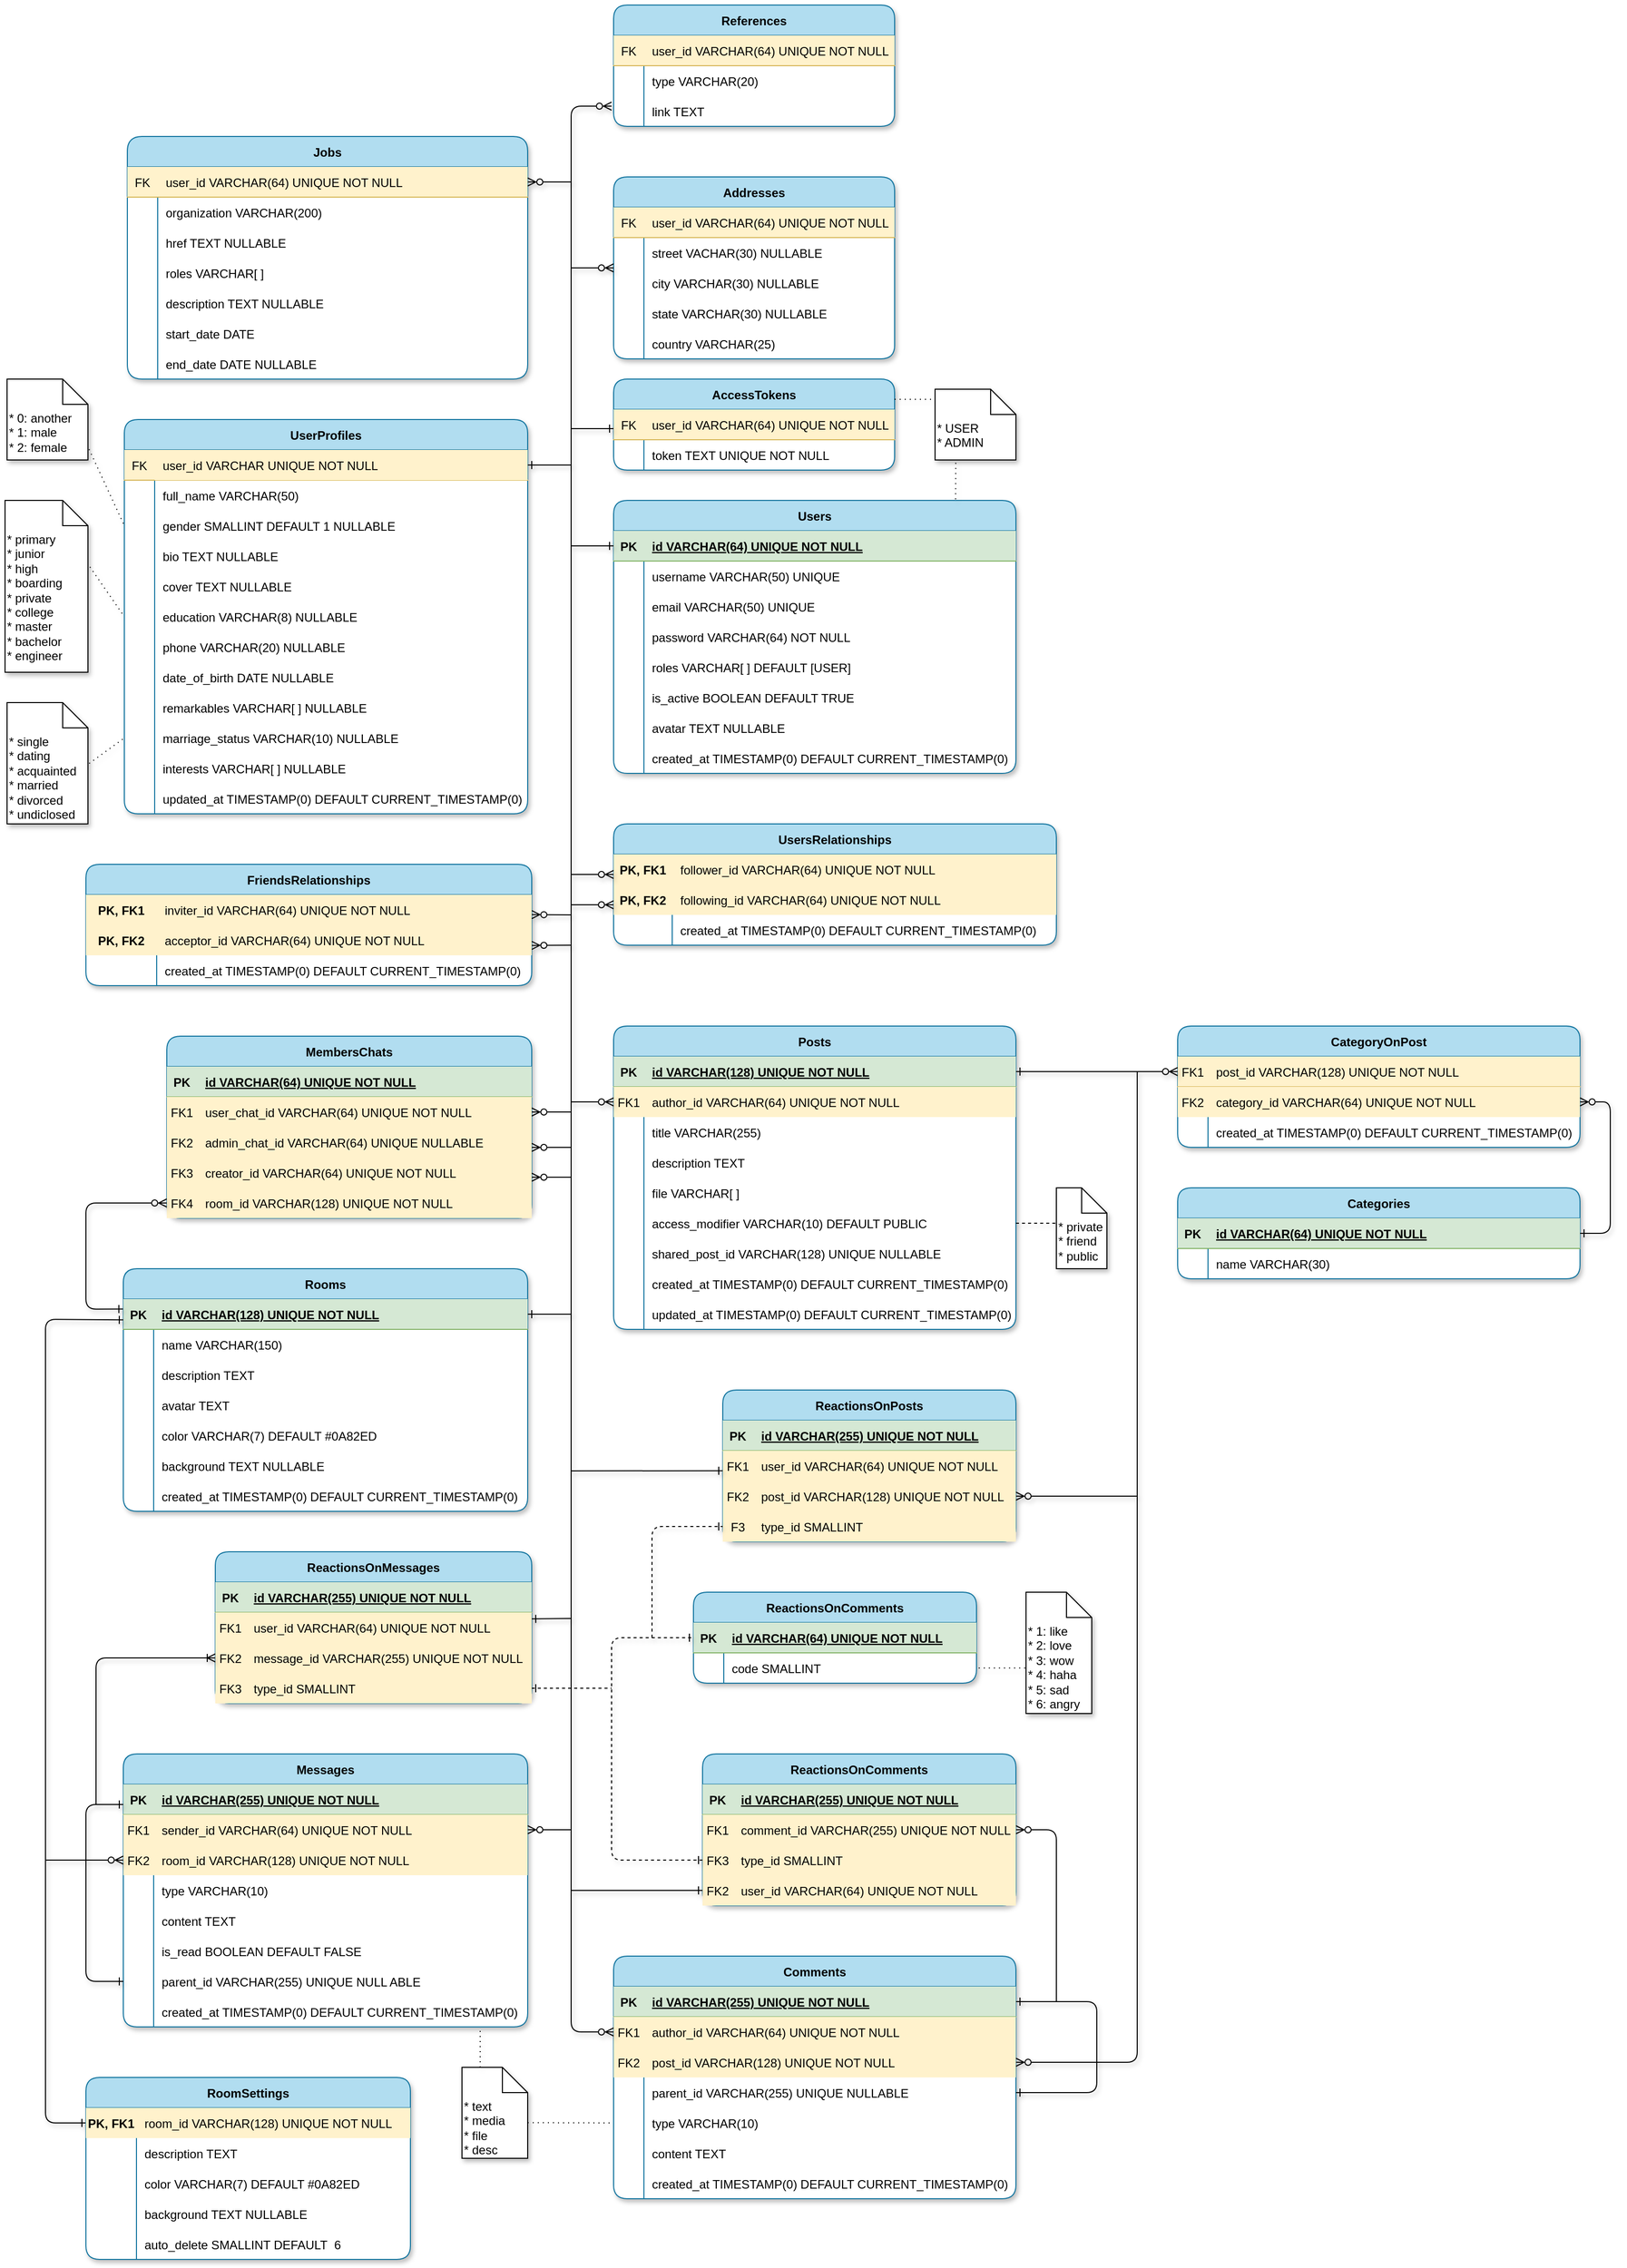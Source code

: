 <mxfile version="20.4.0" type="device"><diagram id="R2lEEEUBdFMjLlhIrx00" name="Page-1"><mxGraphModel dx="1839" dy="1651" grid="1" gridSize="10" guides="1" tooltips="1" connect="1" arrows="1" fold="1" page="1" pageScale="1" pageWidth="850" pageHeight="1100" math="0" shadow="0" extFonts="Permanent Marker^https://fonts.googleapis.com/css?family=Permanent+Marker"><root><mxCell id="0"/><mxCell id="1" parent="0"/><mxCell id="C-vyLk0tnHw3VtMMgP7b-2" value="Messages" style="shape=table;startSize=30;container=1;collapsible=1;childLayout=tableLayout;fixedRows=1;rowLines=0;fontStyle=1;align=center;resizeLast=1;fillColor=#b1ddf0;strokeColor=#10739e;swimlaneFillColor=default;shadow=1;rounded=1;" parent="1" vertex="1"><mxGeometry x="-123" y="1160" width="400" height="270" as="geometry"/></mxCell><mxCell id="C-vyLk0tnHw3VtMMgP7b-3" value="" style="shape=partialRectangle;collapsible=0;dropTarget=0;pointerEvents=0;fillColor=#d5e8d4;points=[[0,0.5],[1,0.5]];portConstraint=eastwest;top=0;left=0;right=0;bottom=1;strokeColor=#82b366;" parent="C-vyLk0tnHw3VtMMgP7b-2" vertex="1"><mxGeometry y="30" width="400" height="30" as="geometry"/></mxCell><mxCell id="C-vyLk0tnHw3VtMMgP7b-4" value="PK" style="shape=partialRectangle;overflow=hidden;connectable=0;fillColor=none;top=0;left=0;bottom=0;right=0;fontStyle=1;" parent="C-vyLk0tnHw3VtMMgP7b-3" vertex="1"><mxGeometry width="30" height="30" as="geometry"><mxRectangle width="30" height="30" as="alternateBounds"/></mxGeometry></mxCell><mxCell id="C-vyLk0tnHw3VtMMgP7b-5" value="id VARCHAR(255) UNIQUE NOT NULL" style="shape=partialRectangle;overflow=hidden;connectable=0;fillColor=none;top=0;left=0;bottom=0;right=0;align=left;spacingLeft=6;fontStyle=5;" parent="C-vyLk0tnHw3VtMMgP7b-3" vertex="1"><mxGeometry x="30" width="370" height="30" as="geometry"><mxRectangle width="370" height="30" as="alternateBounds"/></mxGeometry></mxCell><mxCell id="C-vyLk0tnHw3VtMMgP7b-6" value="" style="shape=partialRectangle;collapsible=0;dropTarget=0;pointerEvents=0;fillColor=#fff2cc;points=[[0,0.5],[1,0.5]];portConstraint=eastwest;top=0;left=0;right=0;bottom=0;strokeColor=#d6b656;" parent="C-vyLk0tnHw3VtMMgP7b-2" vertex="1"><mxGeometry y="60" width="400" height="30" as="geometry"/></mxCell><mxCell id="C-vyLk0tnHw3VtMMgP7b-7" value="FK1" style="shape=partialRectangle;overflow=hidden;connectable=0;fillColor=none;top=0;left=0;bottom=0;right=0;" parent="C-vyLk0tnHw3VtMMgP7b-6" vertex="1"><mxGeometry width="30" height="30" as="geometry"><mxRectangle width="30" height="30" as="alternateBounds"/></mxGeometry></mxCell><mxCell id="C-vyLk0tnHw3VtMMgP7b-8" value="sender_id VARCHAR(64) UNIQUE NOT NULL" style="shape=partialRectangle;overflow=hidden;connectable=0;fillColor=none;top=0;left=0;bottom=0;right=0;align=left;spacingLeft=6;" parent="C-vyLk0tnHw3VtMMgP7b-6" vertex="1"><mxGeometry x="30" width="370" height="30" as="geometry"><mxRectangle width="370" height="30" as="alternateBounds"/></mxGeometry></mxCell><mxCell id="80GcalbVtpLGTNq77pAV-66" value="" style="shape=partialRectangle;collapsible=0;dropTarget=0;pointerEvents=0;fillColor=#fff2cc;points=[[0,0.5],[1,0.5]];portConstraint=eastwest;top=0;left=0;right=0;bottom=0;strokeColor=#d6b656;" parent="C-vyLk0tnHw3VtMMgP7b-2" vertex="1"><mxGeometry y="90" width="400" height="30" as="geometry"/></mxCell><mxCell id="80GcalbVtpLGTNq77pAV-67" value="FK2" style="shape=partialRectangle;overflow=hidden;connectable=0;fillColor=none;top=0;left=0;bottom=0;right=0;" parent="80GcalbVtpLGTNq77pAV-66" vertex="1"><mxGeometry width="30" height="30" as="geometry"><mxRectangle width="30" height="30" as="alternateBounds"/></mxGeometry></mxCell><mxCell id="80GcalbVtpLGTNq77pAV-68" value="room_id VARCHAR(128) UNIQUE NOT NULL" style="shape=partialRectangle;overflow=hidden;connectable=0;fillColor=none;top=0;left=0;bottom=0;right=0;align=left;spacingLeft=6;" parent="80GcalbVtpLGTNq77pAV-66" vertex="1"><mxGeometry x="30" width="370" height="30" as="geometry"><mxRectangle width="370" height="30" as="alternateBounds"/></mxGeometry></mxCell><mxCell id="80GcalbVtpLGTNq77pAV-69" value="" style="shape=partialRectangle;collapsible=0;dropTarget=0;pointerEvents=0;fillColor=none;points=[[0,0.5],[1,0.5]];portConstraint=eastwest;top=0;left=0;right=0;bottom=0;" parent="C-vyLk0tnHw3VtMMgP7b-2" vertex="1"><mxGeometry y="120" width="400" height="30" as="geometry"/></mxCell><mxCell id="80GcalbVtpLGTNq77pAV-70" value="" style="shape=partialRectangle;overflow=hidden;connectable=0;fillColor=none;top=0;left=0;bottom=0;right=0;" parent="80GcalbVtpLGTNq77pAV-69" vertex="1"><mxGeometry width="30" height="30" as="geometry"><mxRectangle width="30" height="30" as="alternateBounds"/></mxGeometry></mxCell><mxCell id="80GcalbVtpLGTNq77pAV-71" value="type VARCHAR(10)" style="shape=partialRectangle;overflow=hidden;connectable=0;fillColor=none;top=0;left=0;bottom=0;right=0;align=left;spacingLeft=6;" parent="80GcalbVtpLGTNq77pAV-69" vertex="1"><mxGeometry x="30" width="370" height="30" as="geometry"><mxRectangle width="370" height="30" as="alternateBounds"/></mxGeometry></mxCell><mxCell id="80GcalbVtpLGTNq77pAV-85" value="" style="shape=partialRectangle;collapsible=0;dropTarget=0;pointerEvents=0;fillColor=none;points=[[0,0.5],[1,0.5]];portConstraint=eastwest;top=0;left=0;right=0;bottom=0;" parent="C-vyLk0tnHw3VtMMgP7b-2" vertex="1"><mxGeometry y="150" width="400" height="30" as="geometry"/></mxCell><mxCell id="80GcalbVtpLGTNq77pAV-86" value="" style="shape=partialRectangle;overflow=hidden;connectable=0;fillColor=none;top=0;left=0;bottom=0;right=0;" parent="80GcalbVtpLGTNq77pAV-85" vertex="1"><mxGeometry width="30" height="30" as="geometry"><mxRectangle width="30" height="30" as="alternateBounds"/></mxGeometry></mxCell><mxCell id="80GcalbVtpLGTNq77pAV-87" value="content TEXT" style="shape=partialRectangle;overflow=hidden;connectable=0;fillColor=none;top=0;left=0;bottom=0;right=0;align=left;spacingLeft=6;" parent="80GcalbVtpLGTNq77pAV-85" vertex="1"><mxGeometry x="30" width="370" height="30" as="geometry"><mxRectangle width="370" height="30" as="alternateBounds"/></mxGeometry></mxCell><mxCell id="LCX4IiNneKTm-jGGlJHO-69" value="" style="shape=partialRectangle;collapsible=0;dropTarget=0;pointerEvents=0;fillColor=none;points=[[0,0.5],[1,0.5]];portConstraint=eastwest;top=0;left=0;right=0;bottom=0;" parent="C-vyLk0tnHw3VtMMgP7b-2" vertex="1"><mxGeometry y="180" width="400" height="30" as="geometry"/></mxCell><mxCell id="LCX4IiNneKTm-jGGlJHO-70" value="" style="shape=partialRectangle;overflow=hidden;connectable=0;fillColor=none;top=0;left=0;bottom=0;right=0;" parent="LCX4IiNneKTm-jGGlJHO-69" vertex="1"><mxGeometry width="30" height="30" as="geometry"><mxRectangle width="30" height="30" as="alternateBounds"/></mxGeometry></mxCell><mxCell id="LCX4IiNneKTm-jGGlJHO-71" value="is_read BOOLEAN DEFAULT FALSE" style="shape=partialRectangle;overflow=hidden;connectable=0;fillColor=none;top=0;left=0;bottom=0;right=0;align=left;spacingLeft=6;" parent="LCX4IiNneKTm-jGGlJHO-69" vertex="1"><mxGeometry x="30" width="370" height="30" as="geometry"><mxRectangle width="370" height="30" as="alternateBounds"/></mxGeometry></mxCell><mxCell id="a9cXZQ0aJ_7FZVfRq9iI-4" value="" style="shape=partialRectangle;collapsible=0;dropTarget=0;pointerEvents=0;fillColor=none;points=[[0,0.5],[1,0.5]];portConstraint=eastwest;top=0;left=0;right=0;bottom=0;" vertex="1" parent="C-vyLk0tnHw3VtMMgP7b-2"><mxGeometry y="210" width="400" height="30" as="geometry"/></mxCell><mxCell id="a9cXZQ0aJ_7FZVfRq9iI-5" value="" style="shape=partialRectangle;overflow=hidden;connectable=0;fillColor=none;top=0;left=0;bottom=0;right=0;" vertex="1" parent="a9cXZQ0aJ_7FZVfRq9iI-4"><mxGeometry width="30" height="30" as="geometry"><mxRectangle width="30" height="30" as="alternateBounds"/></mxGeometry></mxCell><mxCell id="a9cXZQ0aJ_7FZVfRq9iI-6" value="parent_id VARCHAR(255) UNIQUE NULL ABLE" style="shape=partialRectangle;overflow=hidden;connectable=0;fillColor=none;top=0;left=0;bottom=0;right=0;align=left;spacingLeft=6;" vertex="1" parent="a9cXZQ0aJ_7FZVfRq9iI-4"><mxGeometry x="30" width="370" height="30" as="geometry"><mxRectangle width="370" height="30" as="alternateBounds"/></mxGeometry></mxCell><mxCell id="80GcalbVtpLGTNq77pAV-94" value="" style="shape=partialRectangle;collapsible=0;dropTarget=0;pointerEvents=0;fillColor=none;points=[[0,0.5],[1,0.5]];portConstraint=eastwest;top=0;left=0;right=0;bottom=0;" parent="C-vyLk0tnHw3VtMMgP7b-2" vertex="1"><mxGeometry y="240" width="400" height="30" as="geometry"/></mxCell><mxCell id="80GcalbVtpLGTNq77pAV-95" value="" style="shape=partialRectangle;overflow=hidden;connectable=0;fillColor=none;top=0;left=0;bottom=0;right=0;" parent="80GcalbVtpLGTNq77pAV-94" vertex="1"><mxGeometry width="30" height="30" as="geometry"><mxRectangle width="30" height="30" as="alternateBounds"/></mxGeometry></mxCell><mxCell id="80GcalbVtpLGTNq77pAV-96" value="created_at TIMESTAMP(0) DEFAULT CURRENT_TIMESTAMP(0)" style="shape=partialRectangle;overflow=hidden;connectable=0;fillColor=none;top=0;left=0;bottom=0;right=0;align=left;spacingLeft=6;" parent="80GcalbVtpLGTNq77pAV-94" vertex="1"><mxGeometry x="30" width="370" height="30" as="geometry"><mxRectangle width="370" height="30" as="alternateBounds"/></mxGeometry></mxCell><mxCell id="C-vyLk0tnHw3VtMMgP7b-13" value="UserProfiles" style="shape=table;startSize=30;container=1;collapsible=1;childLayout=tableLayout;fixedRows=1;rowLines=0;fontStyle=1;align=center;resizeLast=1;fillColor=#b1ddf0;strokeColor=#10739e;swimlaneFillColor=default;rounded=1;shadow=1;" parent="1" vertex="1"><mxGeometry x="-122" y="-160" width="399" height="390" as="geometry"/></mxCell><mxCell id="C-vyLk0tnHw3VtMMgP7b-14" value="" style="shape=partialRectangle;collapsible=0;dropTarget=0;pointerEvents=0;fillColor=#fff2cc;points=[[0,0.5],[1,0.5]];portConstraint=eastwest;top=0;left=0;right=0;bottom=1;strokeColor=#d6b656;" parent="C-vyLk0tnHw3VtMMgP7b-13" vertex="1"><mxGeometry y="30" width="399" height="30" as="geometry"/></mxCell><mxCell id="C-vyLk0tnHw3VtMMgP7b-15" value="FK" style="shape=partialRectangle;overflow=hidden;connectable=0;fillColor=none;top=0;left=0;bottom=0;right=0;fontStyle=0;" parent="C-vyLk0tnHw3VtMMgP7b-14" vertex="1"><mxGeometry width="30" height="30" as="geometry"><mxRectangle width="30" height="30" as="alternateBounds"/></mxGeometry></mxCell><mxCell id="C-vyLk0tnHw3VtMMgP7b-16" value="user_id VARCHAR UNIQUE NOT NULL " style="shape=partialRectangle;overflow=hidden;connectable=0;fillColor=#fff2cc;top=0;left=0;bottom=0;right=0;align=left;spacingLeft=6;fontStyle=0;strokeColor=#d6b656;" parent="C-vyLk0tnHw3VtMMgP7b-14" vertex="1"><mxGeometry x="30" width="369" height="30" as="geometry"><mxRectangle width="369" height="30" as="alternateBounds"/></mxGeometry></mxCell><mxCell id="a9cXZQ0aJ_7FZVfRq9iI-1" value="" style="shape=partialRectangle;collapsible=0;dropTarget=0;pointerEvents=0;fillColor=none;points=[[0,0.5],[1,0.5]];portConstraint=eastwest;top=0;left=0;right=0;bottom=0;" vertex="1" parent="C-vyLk0tnHw3VtMMgP7b-13"><mxGeometry y="60" width="399" height="30" as="geometry"/></mxCell><mxCell id="a9cXZQ0aJ_7FZVfRq9iI-2" value="" style="shape=partialRectangle;overflow=hidden;connectable=0;fillColor=none;top=0;left=0;bottom=0;right=0;" vertex="1" parent="a9cXZQ0aJ_7FZVfRq9iI-1"><mxGeometry width="30" height="30" as="geometry"><mxRectangle width="30" height="30" as="alternateBounds"/></mxGeometry></mxCell><mxCell id="a9cXZQ0aJ_7FZVfRq9iI-3" value="full_name VARCHAR(50)" style="shape=partialRectangle;overflow=hidden;connectable=0;fillColor=none;top=0;left=0;bottom=0;right=0;align=left;spacingLeft=6;" vertex="1" parent="a9cXZQ0aJ_7FZVfRq9iI-1"><mxGeometry x="30" width="369" height="30" as="geometry"><mxRectangle width="369" height="30" as="alternateBounds"/></mxGeometry></mxCell><mxCell id="80GcalbVtpLGTNq77pAV-17" value="" style="shape=partialRectangle;collapsible=0;dropTarget=0;pointerEvents=0;fillColor=none;points=[[0,0.5],[1,0.5]];portConstraint=eastwest;top=0;left=0;right=0;bottom=0;" parent="C-vyLk0tnHw3VtMMgP7b-13" vertex="1"><mxGeometry y="90" width="399" height="30" as="geometry"/></mxCell><mxCell id="80GcalbVtpLGTNq77pAV-18" value="" style="shape=partialRectangle;overflow=hidden;connectable=0;fillColor=none;top=0;left=0;bottom=0;right=0;" parent="80GcalbVtpLGTNq77pAV-17" vertex="1"><mxGeometry width="30" height="30" as="geometry"><mxRectangle width="30" height="30" as="alternateBounds"/></mxGeometry></mxCell><mxCell id="80GcalbVtpLGTNq77pAV-19" value="gender SMALLINT DEFAULT 1 NULLABLE" style="shape=partialRectangle;overflow=hidden;connectable=0;fillColor=none;top=0;left=0;bottom=0;right=0;align=left;spacingLeft=6;" parent="80GcalbVtpLGTNq77pAV-17" vertex="1"><mxGeometry x="30" width="369" height="30" as="geometry"><mxRectangle width="369" height="30" as="alternateBounds"/></mxGeometry></mxCell><mxCell id="C-vyLk0tnHw3VtMMgP7b-20" value="" style="shape=partialRectangle;collapsible=0;dropTarget=0;pointerEvents=0;fillColor=none;points=[[0,0.5],[1,0.5]];portConstraint=eastwest;top=0;left=0;right=0;bottom=0;" parent="C-vyLk0tnHw3VtMMgP7b-13" vertex="1"><mxGeometry y="120" width="399" height="30" as="geometry"/></mxCell><mxCell id="C-vyLk0tnHw3VtMMgP7b-21" value="" style="shape=partialRectangle;overflow=hidden;connectable=0;fillColor=none;top=0;left=0;bottom=0;right=0;" parent="C-vyLk0tnHw3VtMMgP7b-20" vertex="1"><mxGeometry width="30" height="30" as="geometry"><mxRectangle width="30" height="30" as="alternateBounds"/></mxGeometry></mxCell><mxCell id="C-vyLk0tnHw3VtMMgP7b-22" value="bio TEXT NULLABLE" style="shape=partialRectangle;overflow=hidden;connectable=0;fillColor=none;top=0;left=0;bottom=0;right=0;align=left;spacingLeft=6;" parent="C-vyLk0tnHw3VtMMgP7b-20" vertex="1"><mxGeometry x="30" width="369" height="30" as="geometry"><mxRectangle width="369" height="30" as="alternateBounds"/></mxGeometry></mxCell><mxCell id="80GcalbVtpLGTNq77pAV-23" value="" style="shape=partialRectangle;collapsible=0;dropTarget=0;pointerEvents=0;fillColor=none;points=[[0,0.5],[1,0.5]];portConstraint=eastwest;top=0;left=0;right=0;bottom=0;" parent="C-vyLk0tnHw3VtMMgP7b-13" vertex="1"><mxGeometry y="150" width="399" height="30" as="geometry"/></mxCell><mxCell id="80GcalbVtpLGTNq77pAV-24" value="" style="shape=partialRectangle;overflow=hidden;connectable=0;fillColor=none;top=0;left=0;bottom=0;right=0;" parent="80GcalbVtpLGTNq77pAV-23" vertex="1"><mxGeometry width="30" height="30" as="geometry"><mxRectangle width="30" height="30" as="alternateBounds"/></mxGeometry></mxCell><mxCell id="80GcalbVtpLGTNq77pAV-25" value="cover TEXT NULLABLE" style="shape=partialRectangle;overflow=hidden;connectable=0;fillColor=none;top=0;left=0;bottom=0;right=0;align=left;spacingLeft=6;" parent="80GcalbVtpLGTNq77pAV-23" vertex="1"><mxGeometry x="30" width="369" height="30" as="geometry"><mxRectangle width="369" height="30" as="alternateBounds"/></mxGeometry></mxCell><mxCell id="80GcalbVtpLGTNq77pAV-29" value="" style="shape=partialRectangle;collapsible=0;dropTarget=0;pointerEvents=0;fillColor=none;points=[[0,0.5],[1,0.5]];portConstraint=eastwest;top=0;left=0;right=0;bottom=0;" parent="C-vyLk0tnHw3VtMMgP7b-13" vertex="1"><mxGeometry y="180" width="399" height="30" as="geometry"/></mxCell><mxCell id="80GcalbVtpLGTNq77pAV-30" value="" style="shape=partialRectangle;overflow=hidden;connectable=0;fillColor=none;top=0;left=0;bottom=0;right=0;" parent="80GcalbVtpLGTNq77pAV-29" vertex="1"><mxGeometry width="30" height="30" as="geometry"><mxRectangle width="30" height="30" as="alternateBounds"/></mxGeometry></mxCell><mxCell id="80GcalbVtpLGTNq77pAV-31" value="education VARCHAR(8) NULLABLE" style="shape=partialRectangle;overflow=hidden;connectable=0;fillColor=none;top=0;left=0;bottom=0;right=0;align=left;spacingLeft=6;" parent="80GcalbVtpLGTNq77pAV-29" vertex="1"><mxGeometry x="30" width="369" height="30" as="geometry"><mxRectangle width="369" height="30" as="alternateBounds"/></mxGeometry></mxCell><mxCell id="80GcalbVtpLGTNq77pAV-26" value="" style="shape=partialRectangle;collapsible=0;dropTarget=0;pointerEvents=0;fillColor=none;points=[[0,0.5],[1,0.5]];portConstraint=eastwest;top=0;left=0;right=0;bottom=0;" parent="C-vyLk0tnHw3VtMMgP7b-13" vertex="1"><mxGeometry y="210" width="399" height="30" as="geometry"/></mxCell><mxCell id="80GcalbVtpLGTNq77pAV-27" value="" style="shape=partialRectangle;overflow=hidden;connectable=0;fillColor=none;top=0;left=0;bottom=0;right=0;" parent="80GcalbVtpLGTNq77pAV-26" vertex="1"><mxGeometry width="30" height="30" as="geometry"><mxRectangle width="30" height="30" as="alternateBounds"/></mxGeometry></mxCell><mxCell id="80GcalbVtpLGTNq77pAV-28" value="phone VARCHAR(20) NULLABLE" style="shape=partialRectangle;overflow=hidden;connectable=0;fillColor=none;top=0;left=0;bottom=0;right=0;align=left;spacingLeft=6;" parent="80GcalbVtpLGTNq77pAV-26" vertex="1"><mxGeometry x="30" width="369" height="30" as="geometry"><mxRectangle width="369" height="30" as="alternateBounds"/></mxGeometry></mxCell><mxCell id="80GcalbVtpLGTNq77pAV-32" value="" style="shape=partialRectangle;collapsible=0;dropTarget=0;pointerEvents=0;fillColor=none;points=[[0,0.5],[1,0.5]];portConstraint=eastwest;top=0;left=0;right=0;bottom=0;" parent="C-vyLk0tnHw3VtMMgP7b-13" vertex="1"><mxGeometry y="240" width="399" height="30" as="geometry"/></mxCell><mxCell id="80GcalbVtpLGTNq77pAV-33" value="" style="shape=partialRectangle;overflow=hidden;connectable=0;fillColor=none;top=0;left=0;bottom=0;right=0;" parent="80GcalbVtpLGTNq77pAV-32" vertex="1"><mxGeometry width="30" height="30" as="geometry"><mxRectangle width="30" height="30" as="alternateBounds"/></mxGeometry></mxCell><mxCell id="80GcalbVtpLGTNq77pAV-34" value="date_of_birth DATE NULLABLE" style="shape=partialRectangle;overflow=hidden;connectable=0;fillColor=none;top=0;left=0;bottom=0;right=0;align=left;spacingLeft=6;" parent="80GcalbVtpLGTNq77pAV-32" vertex="1"><mxGeometry x="30" width="369" height="30" as="geometry"><mxRectangle width="369" height="30" as="alternateBounds"/></mxGeometry></mxCell><mxCell id="5EKywavzvl5TtVCz_OIS-73" value="" style="shape=partialRectangle;collapsible=0;dropTarget=0;pointerEvents=0;fillColor=none;points=[[0,0.5],[1,0.5]];portConstraint=eastwest;top=0;left=0;right=0;bottom=0;" parent="C-vyLk0tnHw3VtMMgP7b-13" vertex="1"><mxGeometry y="270" width="399" height="30" as="geometry"/></mxCell><mxCell id="5EKywavzvl5TtVCz_OIS-74" value="" style="shape=partialRectangle;overflow=hidden;connectable=0;fillColor=none;top=0;left=0;bottom=0;right=0;" parent="5EKywavzvl5TtVCz_OIS-73" vertex="1"><mxGeometry width="30" height="30" as="geometry"><mxRectangle width="30" height="30" as="alternateBounds"/></mxGeometry></mxCell><mxCell id="5EKywavzvl5TtVCz_OIS-75" value="remarkables VARCHAR[ ] NULLABLE" style="shape=partialRectangle;overflow=hidden;connectable=0;fillColor=none;top=0;left=0;bottom=0;right=0;align=left;spacingLeft=6;" parent="5EKywavzvl5TtVCz_OIS-73" vertex="1"><mxGeometry x="30" width="369" height="30" as="geometry"><mxRectangle width="369" height="30" as="alternateBounds"/></mxGeometry></mxCell><mxCell id="80GcalbVtpLGTNq77pAV-41" value="" style="shape=partialRectangle;collapsible=0;dropTarget=0;pointerEvents=0;fillColor=none;points=[[0,0.5],[1,0.5]];portConstraint=eastwest;top=0;left=0;right=0;bottom=0;" parent="C-vyLk0tnHw3VtMMgP7b-13" vertex="1"><mxGeometry y="300" width="399" height="30" as="geometry"/></mxCell><mxCell id="80GcalbVtpLGTNq77pAV-42" value="" style="shape=partialRectangle;overflow=hidden;connectable=0;fillColor=none;top=0;left=0;bottom=0;right=0;" parent="80GcalbVtpLGTNq77pAV-41" vertex="1"><mxGeometry width="30" height="30" as="geometry"><mxRectangle width="30" height="30" as="alternateBounds"/></mxGeometry></mxCell><mxCell id="80GcalbVtpLGTNq77pAV-43" value="marriage_status VARCHAR(10) NULLABLE" style="shape=partialRectangle;overflow=hidden;connectable=0;fillColor=none;top=0;left=0;bottom=0;right=0;align=left;spacingLeft=6;" parent="80GcalbVtpLGTNq77pAV-41" vertex="1"><mxGeometry x="30" width="369" height="30" as="geometry"><mxRectangle width="369" height="30" as="alternateBounds"/></mxGeometry></mxCell><mxCell id="80GcalbVtpLGTNq77pAV-38" value="" style="shape=partialRectangle;collapsible=0;dropTarget=0;pointerEvents=0;fillColor=none;points=[[0,0.5],[1,0.5]];portConstraint=eastwest;top=0;left=0;right=0;bottom=0;" parent="C-vyLk0tnHw3VtMMgP7b-13" vertex="1"><mxGeometry y="330" width="399" height="30" as="geometry"/></mxCell><mxCell id="80GcalbVtpLGTNq77pAV-39" value="" style="shape=partialRectangle;overflow=hidden;connectable=0;fillColor=none;top=0;left=0;bottom=0;right=0;" parent="80GcalbVtpLGTNq77pAV-38" vertex="1"><mxGeometry width="30" height="30" as="geometry"><mxRectangle width="30" height="30" as="alternateBounds"/></mxGeometry></mxCell><mxCell id="80GcalbVtpLGTNq77pAV-40" value="interests VARCHAR[ ] NULLABLE" style="shape=partialRectangle;overflow=hidden;connectable=0;fillColor=none;top=0;left=0;bottom=0;right=0;align=left;spacingLeft=6;" parent="80GcalbVtpLGTNq77pAV-38" vertex="1"><mxGeometry x="30" width="369" height="30" as="geometry"><mxRectangle width="369" height="30" as="alternateBounds"/></mxGeometry></mxCell><mxCell id="5EKywavzvl5TtVCz_OIS-10" value="" style="shape=partialRectangle;collapsible=0;dropTarget=0;pointerEvents=0;fillColor=none;points=[[0,0.5],[1,0.5]];portConstraint=eastwest;top=0;left=0;right=0;bottom=0;" parent="C-vyLk0tnHw3VtMMgP7b-13" vertex="1"><mxGeometry y="360" width="399" height="30" as="geometry"/></mxCell><mxCell id="5EKywavzvl5TtVCz_OIS-11" value="" style="shape=partialRectangle;overflow=hidden;connectable=0;fillColor=none;top=0;left=0;bottom=0;right=0;" parent="5EKywavzvl5TtVCz_OIS-10" vertex="1"><mxGeometry width="30" height="30" as="geometry"><mxRectangle width="30" height="30" as="alternateBounds"/></mxGeometry></mxCell><mxCell id="5EKywavzvl5TtVCz_OIS-12" value="updated_at TIMESTAMP(0) DEFAULT CURRENT_TIMESTAMP(0)" style="shape=partialRectangle;overflow=hidden;connectable=0;fillColor=none;top=0;left=0;bottom=0;right=0;align=left;spacingLeft=6;" parent="5EKywavzvl5TtVCz_OIS-10" vertex="1"><mxGeometry x="30" width="369" height="30" as="geometry"><mxRectangle width="369" height="30" as="alternateBounds"/></mxGeometry></mxCell><mxCell id="C-vyLk0tnHw3VtMMgP7b-23" value="Users" style="shape=table;startSize=30;container=1;collapsible=1;childLayout=tableLayout;fixedRows=1;rowLines=0;fontStyle=1;align=center;resizeLast=1;fillColor=#b1ddf0;strokeColor=#10739e;swimlaneFillColor=default;shadow=1;rounded=1;gradientColor=none;sketch=0;" parent="1" vertex="1"><mxGeometry x="362" y="-80" width="398" height="270" as="geometry"/></mxCell><mxCell id="C-vyLk0tnHw3VtMMgP7b-24" value="" style="shape=partialRectangle;collapsible=0;dropTarget=0;pointerEvents=0;fillColor=#d5e8d4;points=[[0,0.5],[1,0.5]];portConstraint=eastwest;top=0;left=0;right=0;bottom=1;strokeColor=#82b366;" parent="C-vyLk0tnHw3VtMMgP7b-23" vertex="1"><mxGeometry y="30" width="398" height="30" as="geometry"/></mxCell><mxCell id="C-vyLk0tnHw3VtMMgP7b-25" value="PK" style="shape=partialRectangle;overflow=hidden;connectable=0;fillColor=none;top=0;left=0;bottom=0;right=0;fontStyle=1;" parent="C-vyLk0tnHw3VtMMgP7b-24" vertex="1"><mxGeometry width="30" height="30" as="geometry"><mxRectangle width="30" height="30" as="alternateBounds"/></mxGeometry></mxCell><mxCell id="C-vyLk0tnHw3VtMMgP7b-26" value="id VARCHAR(64) UNIQUE NOT NULL " style="shape=partialRectangle;overflow=hidden;connectable=0;fillColor=none;top=0;left=0;bottom=0;right=0;align=left;spacingLeft=6;fontStyle=5;" parent="C-vyLk0tnHw3VtMMgP7b-24" vertex="1"><mxGeometry x="30" width="368" height="30" as="geometry"><mxRectangle width="368" height="30" as="alternateBounds"/></mxGeometry></mxCell><mxCell id="C-vyLk0tnHw3VtMMgP7b-27" value="" style="shape=partialRectangle;collapsible=0;dropTarget=0;pointerEvents=0;fillColor=none;points=[[0,0.5],[1,0.5]];portConstraint=eastwest;top=0;left=0;right=0;bottom=0;" parent="C-vyLk0tnHw3VtMMgP7b-23" vertex="1"><mxGeometry y="60" width="398" height="30" as="geometry"/></mxCell><mxCell id="C-vyLk0tnHw3VtMMgP7b-28" value="" style="shape=partialRectangle;overflow=hidden;connectable=0;fillColor=none;top=0;left=0;bottom=0;right=0;" parent="C-vyLk0tnHw3VtMMgP7b-27" vertex="1"><mxGeometry width="30" height="30" as="geometry"><mxRectangle width="30" height="30" as="alternateBounds"/></mxGeometry></mxCell><mxCell id="C-vyLk0tnHw3VtMMgP7b-29" value="username VARCHAR(50) UNIQUE" style="shape=partialRectangle;overflow=hidden;connectable=0;fillColor=none;top=0;left=0;bottom=0;right=0;align=left;spacingLeft=6;" parent="C-vyLk0tnHw3VtMMgP7b-27" vertex="1"><mxGeometry x="30" width="368" height="30" as="geometry"><mxRectangle width="368" height="30" as="alternateBounds"/></mxGeometry></mxCell><mxCell id="80GcalbVtpLGTNq77pAV-1" value="" style="shape=partialRectangle;collapsible=0;dropTarget=0;pointerEvents=0;fillColor=none;points=[[0,0.5],[1,0.5]];portConstraint=eastwest;top=0;left=0;right=0;bottom=0;" parent="C-vyLk0tnHw3VtMMgP7b-23" vertex="1"><mxGeometry y="90" width="398" height="30" as="geometry"/></mxCell><mxCell id="80GcalbVtpLGTNq77pAV-2" value="" style="shape=partialRectangle;overflow=hidden;connectable=0;fillColor=none;top=0;left=0;bottom=0;right=0;" parent="80GcalbVtpLGTNq77pAV-1" vertex="1"><mxGeometry width="30" height="30" as="geometry"><mxRectangle width="30" height="30" as="alternateBounds"/></mxGeometry></mxCell><mxCell id="80GcalbVtpLGTNq77pAV-3" value="email VARCHAR(50) UNIQUE" style="shape=partialRectangle;overflow=hidden;connectable=0;fillColor=none;top=0;left=0;bottom=0;right=0;align=left;spacingLeft=6;" parent="80GcalbVtpLGTNq77pAV-1" vertex="1"><mxGeometry x="30" width="368" height="30" as="geometry"><mxRectangle width="368" height="30" as="alternateBounds"/></mxGeometry></mxCell><mxCell id="80GcalbVtpLGTNq77pAV-4" value="" style="shape=partialRectangle;collapsible=0;dropTarget=0;pointerEvents=0;fillColor=none;points=[[0,0.5],[1,0.5]];portConstraint=eastwest;top=0;left=0;right=0;bottom=0;" parent="C-vyLk0tnHw3VtMMgP7b-23" vertex="1"><mxGeometry y="120" width="398" height="30" as="geometry"/></mxCell><mxCell id="80GcalbVtpLGTNq77pAV-5" value="" style="shape=partialRectangle;overflow=hidden;connectable=0;fillColor=none;top=0;left=0;bottom=0;right=0;" parent="80GcalbVtpLGTNq77pAV-4" vertex="1"><mxGeometry width="30" height="30" as="geometry"><mxRectangle width="30" height="30" as="alternateBounds"/></mxGeometry></mxCell><mxCell id="80GcalbVtpLGTNq77pAV-6" value="password VARCHAR(64) NOT NULL" style="shape=partialRectangle;overflow=hidden;connectable=0;fillColor=none;top=0;left=0;bottom=0;right=0;align=left;spacingLeft=6;" parent="80GcalbVtpLGTNq77pAV-4" vertex="1"><mxGeometry x="30" width="368" height="30" as="geometry"><mxRectangle width="368" height="30" as="alternateBounds"/></mxGeometry></mxCell><mxCell id="80GcalbVtpLGTNq77pAV-7" value="" style="shape=partialRectangle;collapsible=0;dropTarget=0;pointerEvents=0;fillColor=none;points=[[0,0.5],[1,0.5]];portConstraint=eastwest;top=0;left=0;right=0;bottom=0;" parent="C-vyLk0tnHw3VtMMgP7b-23" vertex="1"><mxGeometry y="150" width="398" height="30" as="geometry"/></mxCell><mxCell id="80GcalbVtpLGTNq77pAV-8" value="" style="shape=partialRectangle;overflow=hidden;connectable=0;fillColor=none;top=0;left=0;bottom=0;right=0;" parent="80GcalbVtpLGTNq77pAV-7" vertex="1"><mxGeometry width="30" height="30" as="geometry"><mxRectangle width="30" height="30" as="alternateBounds"/></mxGeometry></mxCell><mxCell id="80GcalbVtpLGTNq77pAV-9" value="roles VARCHAR[ ] DEFAULT [USER]" style="shape=partialRectangle;overflow=hidden;connectable=0;fillColor=none;top=0;left=0;bottom=0;right=0;align=left;spacingLeft=6;" parent="80GcalbVtpLGTNq77pAV-7" vertex="1"><mxGeometry x="30" width="368" height="30" as="geometry"><mxRectangle width="368" height="30" as="alternateBounds"/></mxGeometry></mxCell><mxCell id="LCX4IiNneKTm-jGGlJHO-66" value="" style="shape=partialRectangle;collapsible=0;dropTarget=0;pointerEvents=0;fillColor=none;points=[[0,0.5],[1,0.5]];portConstraint=eastwest;top=0;left=0;right=0;bottom=0;" parent="C-vyLk0tnHw3VtMMgP7b-23" vertex="1"><mxGeometry y="180" width="398" height="30" as="geometry"/></mxCell><mxCell id="LCX4IiNneKTm-jGGlJHO-67" value="" style="shape=partialRectangle;overflow=hidden;connectable=0;fillColor=none;top=0;left=0;bottom=0;right=0;" parent="LCX4IiNneKTm-jGGlJHO-66" vertex="1"><mxGeometry width="30" height="30" as="geometry"><mxRectangle width="30" height="30" as="alternateBounds"/></mxGeometry></mxCell><mxCell id="LCX4IiNneKTm-jGGlJHO-68" value="is_active BOOLEAN DEFAULT TRUE" style="shape=partialRectangle;overflow=hidden;connectable=0;fillColor=none;top=0;left=0;bottom=0;right=0;align=left;spacingLeft=6;" parent="LCX4IiNneKTm-jGGlJHO-66" vertex="1"><mxGeometry x="30" width="368" height="30" as="geometry"><mxRectangle width="368" height="30" as="alternateBounds"/></mxGeometry></mxCell><mxCell id="5EKywavzvl5TtVCz_OIS-1" value="" style="shape=partialRectangle;collapsible=0;dropTarget=0;pointerEvents=0;fillColor=none;points=[[0,0.5],[1,0.5]];portConstraint=eastwest;top=0;left=0;right=0;bottom=0;" parent="C-vyLk0tnHw3VtMMgP7b-23" vertex="1"><mxGeometry y="210" width="398" height="30" as="geometry"/></mxCell><mxCell id="5EKywavzvl5TtVCz_OIS-2" value="" style="shape=partialRectangle;overflow=hidden;connectable=0;fillColor=none;top=0;left=0;bottom=0;right=0;" parent="5EKywavzvl5TtVCz_OIS-1" vertex="1"><mxGeometry width="30" height="30" as="geometry"><mxRectangle width="30" height="30" as="alternateBounds"/></mxGeometry></mxCell><mxCell id="5EKywavzvl5TtVCz_OIS-3" value="avatar TEXT NULLABLE" style="shape=partialRectangle;overflow=hidden;connectable=0;fillColor=none;top=0;left=0;bottom=0;right=0;align=left;spacingLeft=6;" parent="5EKywavzvl5TtVCz_OIS-1" vertex="1"><mxGeometry x="30" width="368" height="30" as="geometry"><mxRectangle width="368" height="30" as="alternateBounds"/></mxGeometry></mxCell><mxCell id="5EKywavzvl5TtVCz_OIS-7" value="" style="shape=partialRectangle;collapsible=0;dropTarget=0;pointerEvents=0;fillColor=none;points=[[0,0.5],[1,0.5]];portConstraint=eastwest;top=0;left=0;right=0;bottom=0;" parent="C-vyLk0tnHw3VtMMgP7b-23" vertex="1"><mxGeometry y="240" width="398" height="30" as="geometry"/></mxCell><mxCell id="5EKywavzvl5TtVCz_OIS-8" value="" style="shape=partialRectangle;overflow=hidden;connectable=0;fillColor=none;top=0;left=0;bottom=0;right=0;" parent="5EKywavzvl5TtVCz_OIS-7" vertex="1"><mxGeometry width="30" height="30" as="geometry"><mxRectangle width="30" height="30" as="alternateBounds"/></mxGeometry></mxCell><mxCell id="5EKywavzvl5TtVCz_OIS-9" value="created_at TIMESTAMP(0) DEFAULT CURRENT_TIMESTAMP(0)" style="shape=partialRectangle;overflow=hidden;connectable=0;fillColor=none;top=0;left=0;bottom=0;right=0;align=left;spacingLeft=6;" parent="5EKywavzvl5TtVCz_OIS-7" vertex="1"><mxGeometry x="30" width="368" height="30" as="geometry"><mxRectangle width="368" height="30" as="alternateBounds"/></mxGeometry></mxCell><mxCell id="80GcalbVtpLGTNq77pAV-44" value="&lt;div style=&quot;&quot;&gt;&lt;span style=&quot;background-color: initial;&quot;&gt;* 0: another&lt;/span&gt;&lt;/div&gt;&lt;div style=&quot;&quot;&gt;&lt;span style=&quot;background-color: initial;&quot;&gt;* 1: male&lt;/span&gt;&lt;/div&gt;&lt;div style=&quot;&quot;&gt;&lt;span style=&quot;background-color: initial;&quot;&gt;* 2: female&lt;/span&gt;&lt;/div&gt;" style="shape=note2;boundedLbl=1;whiteSpace=wrap;html=1;size=25;verticalAlign=top;align=left;rounded=1;shadow=1;sketch=0;fillColor=default;gradientColor=none;" parent="1" vertex="1"><mxGeometry x="-238" y="-200" width="80" height="80" as="geometry"/></mxCell><mxCell id="80GcalbVtpLGTNq77pAV-46" value="" style="endArrow=none;html=1;rounded=0;strokeColor=default;sourcePerimeterSpacing=10;exitX=1.014;exitY=0.867;exitDx=0;exitDy=0;exitPerimeter=0;entryX=0;entryY=0.5;entryDx=0;entryDy=0;shadow=1;dashed=1;dashPattern=1 4;" parent="1" source="80GcalbVtpLGTNq77pAV-44" target="80GcalbVtpLGTNq77pAV-17" edge="1"><mxGeometry width="50" height="50" relative="1" as="geometry"><mxPoint x="-22" y="110" as="sourcePoint"/><mxPoint x="-2" y="60" as="targetPoint"/></mxGeometry></mxCell><mxCell id="80GcalbVtpLGTNq77pAV-47" value="&lt;div style=&quot;&quot;&gt;&lt;span style=&quot;background-color: initial;&quot;&gt;* primary&lt;/span&gt;&lt;/div&gt;&lt;div style=&quot;&quot;&gt;&lt;span style=&quot;background-color: initial;&quot;&gt;* junior&lt;/span&gt;&lt;/div&gt;&lt;div style=&quot;&quot;&gt;&lt;span style=&quot;background-color: initial;&quot;&gt;* high&lt;/span&gt;&lt;/div&gt;&lt;div style=&quot;&quot;&gt;&lt;span style=&quot;background-color: initial;&quot;&gt;* boarding&lt;/span&gt;&lt;/div&gt;&lt;div style=&quot;&quot;&gt;&lt;span style=&quot;background-color: initial;&quot;&gt;* private&lt;/span&gt;&lt;/div&gt;&lt;div style=&quot;&quot;&gt;&lt;span style=&quot;background-color: initial;&quot;&gt;* college&lt;/span&gt;&lt;/div&gt;&lt;div style=&quot;&quot;&gt;&lt;span style=&quot;background-color: initial;&quot;&gt;* master&lt;/span&gt;&lt;/div&gt;* bachelor&lt;div style=&quot;&quot;&gt;&lt;span style=&quot;background-color: initial;&quot;&gt;* engineer&lt;/span&gt;&lt;/div&gt;" style="shape=note2;boundedLbl=1;whiteSpace=wrap;html=1;size=25;verticalAlign=top;align=left;rounded=1;shadow=1;sketch=0;fillColor=default;gradientColor=none;" parent="1" vertex="1"><mxGeometry x="-240" y="-80" width="82" height="170" as="geometry"/></mxCell><mxCell id="80GcalbVtpLGTNq77pAV-48" value="" style="endArrow=none;html=1;rounded=0;strokeColor=default;sourcePerimeterSpacing=10;entryX=0;entryY=0.5;entryDx=0;entryDy=0;shadow=1;dashed=1;exitX=1.024;exitY=0.387;exitDx=0;exitDy=0;exitPerimeter=0;dashPattern=1 4;" parent="1" source="80GcalbVtpLGTNq77pAV-47" target="80GcalbVtpLGTNq77pAV-29" edge="1"><mxGeometry width="50" height="50" relative="1" as="geometry"><mxPoint x="-160" y="55" as="sourcePoint"/><mxPoint x="-2" y="120" as="targetPoint"/></mxGeometry></mxCell><mxCell id="80GcalbVtpLGTNq77pAV-51" value="&lt;div style=&quot;&quot;&gt;&lt;span style=&quot;background-color: initial;&quot;&gt;* single&lt;/span&gt;&lt;/div&gt;&lt;div style=&quot;&quot;&gt;&lt;span style=&quot;background-color: initial;&quot;&gt;* dating&lt;/span&gt;&lt;/div&gt;&lt;div style=&quot;&quot;&gt;&lt;span style=&quot;background-color: initial;&quot;&gt;* acquainted&lt;/span&gt;&lt;/div&gt;&lt;div style=&quot;&quot;&gt;&lt;span style=&quot;background-color: initial;&quot;&gt;* married&lt;/span&gt;&lt;/div&gt;&lt;div style=&quot;&quot;&gt;&lt;span style=&quot;background-color: initial;&quot;&gt;* divorced&lt;/span&gt;&lt;/div&gt;&lt;div style=&quot;&quot;&gt;&lt;span style=&quot;background-color: initial;&quot;&gt;* undiclosed&lt;/span&gt;&lt;/div&gt;" style="shape=note2;boundedLbl=1;whiteSpace=wrap;html=1;size=25;verticalAlign=top;align=left;rounded=1;shadow=1;sketch=0;fillColor=default;gradientColor=none;" parent="1" vertex="1"><mxGeometry x="-238" y="120" width="80" height="120" as="geometry"/></mxCell><mxCell id="80GcalbVtpLGTNq77pAV-52" value="" style="endArrow=none;html=1;rounded=0;strokeColor=default;sourcePerimeterSpacing=10;exitX=1.015;exitY=0.502;exitDx=0;exitDy=0;exitPerimeter=0;entryX=0;entryY=0.5;entryDx=0;entryDy=0;shadow=1;dashed=1;dashPattern=1 4;" parent="1" source="80GcalbVtpLGTNq77pAV-51" target="80GcalbVtpLGTNq77pAV-41" edge="1"><mxGeometry width="50" height="50" relative="1" as="geometry"><mxPoint x="-12" y="410" as="sourcePoint"/><mxPoint x="8" y="245" as="targetPoint"/></mxGeometry></mxCell><mxCell id="80GcalbVtpLGTNq77pAV-53" value="Rooms" style="shape=table;startSize=30;container=1;collapsible=1;childLayout=tableLayout;fixedRows=1;rowLines=0;fontStyle=1;align=center;resizeLast=1;fillColor=#b1ddf0;strokeColor=#10739e;swimlaneFillColor=default;shadow=1;rounded=1;" parent="1" vertex="1"><mxGeometry x="-123" y="680" width="400" height="240" as="geometry"/></mxCell><mxCell id="80GcalbVtpLGTNq77pAV-54" value="" style="shape=partialRectangle;collapsible=0;dropTarget=0;pointerEvents=0;fillColor=#d5e8d4;points=[[0,0.5],[1,0.5]];portConstraint=eastwest;top=0;left=0;right=0;bottom=1;strokeColor=#82b366;" parent="80GcalbVtpLGTNq77pAV-53" vertex="1"><mxGeometry y="30" width="400" height="30" as="geometry"/></mxCell><mxCell id="80GcalbVtpLGTNq77pAV-55" value="PK" style="shape=partialRectangle;overflow=hidden;connectable=0;fillColor=none;top=0;left=0;bottom=0;right=0;fontStyle=1;" parent="80GcalbVtpLGTNq77pAV-54" vertex="1"><mxGeometry width="30" height="30" as="geometry"><mxRectangle width="30" height="30" as="alternateBounds"/></mxGeometry></mxCell><mxCell id="80GcalbVtpLGTNq77pAV-56" value="id VARCHAR(128) UNIQUE NOT NULL" style="shape=partialRectangle;overflow=hidden;connectable=0;fillColor=none;top=0;left=0;bottom=0;right=0;align=left;spacingLeft=6;fontStyle=5;" parent="80GcalbVtpLGTNq77pAV-54" vertex="1"><mxGeometry x="30" width="370" height="30" as="geometry"><mxRectangle width="370" height="30" as="alternateBounds"/></mxGeometry></mxCell><mxCell id="80GcalbVtpLGTNq77pAV-60" value="" style="shape=partialRectangle;collapsible=0;dropTarget=0;pointerEvents=0;fillColor=none;points=[[0,0.5],[1,0.5]];portConstraint=eastwest;top=0;left=0;right=0;bottom=0;" parent="80GcalbVtpLGTNq77pAV-53" vertex="1"><mxGeometry y="60" width="400" height="30" as="geometry"/></mxCell><mxCell id="80GcalbVtpLGTNq77pAV-61" value="" style="shape=partialRectangle;overflow=hidden;connectable=0;fillColor=none;top=0;left=0;bottom=0;right=0;" parent="80GcalbVtpLGTNq77pAV-60" vertex="1"><mxGeometry width="30" height="30" as="geometry"><mxRectangle width="30" height="30" as="alternateBounds"/></mxGeometry></mxCell><mxCell id="80GcalbVtpLGTNq77pAV-62" value="name VARCHAR(150)" style="shape=partialRectangle;overflow=hidden;connectable=0;fillColor=none;top=0;left=0;bottom=0;right=0;align=left;spacingLeft=6;" parent="80GcalbVtpLGTNq77pAV-60" vertex="1"><mxGeometry x="30" width="370" height="30" as="geometry"><mxRectangle width="370" height="30" as="alternateBounds"/></mxGeometry></mxCell><mxCell id="iv5f8KLS8wpg8un1iM65-7" value="" style="shape=partialRectangle;collapsible=0;dropTarget=0;pointerEvents=0;fillColor=none;points=[[0,0.5],[1,0.5]];portConstraint=eastwest;top=0;left=0;right=0;bottom=0;" parent="80GcalbVtpLGTNq77pAV-53" vertex="1"><mxGeometry y="90" width="400" height="30" as="geometry"/></mxCell><mxCell id="iv5f8KLS8wpg8un1iM65-8" value="" style="shape=partialRectangle;overflow=hidden;connectable=0;fillColor=none;top=0;left=0;bottom=0;right=0;" parent="iv5f8KLS8wpg8un1iM65-7" vertex="1"><mxGeometry width="30" height="30" as="geometry"><mxRectangle width="30" height="30" as="alternateBounds"/></mxGeometry></mxCell><mxCell id="iv5f8KLS8wpg8un1iM65-9" value="description TEXT" style="shape=partialRectangle;overflow=hidden;connectable=0;fillColor=none;top=0;left=0;bottom=0;right=0;align=left;spacingLeft=6;" parent="iv5f8KLS8wpg8un1iM65-7" vertex="1"><mxGeometry x="30" width="370" height="30" as="geometry"><mxRectangle width="370" height="30" as="alternateBounds"/></mxGeometry></mxCell><mxCell id="iv5f8KLS8wpg8un1iM65-10" value="" style="shape=partialRectangle;collapsible=0;dropTarget=0;pointerEvents=0;fillColor=none;points=[[0,0.5],[1,0.5]];portConstraint=eastwest;top=0;left=0;right=0;bottom=0;" parent="80GcalbVtpLGTNq77pAV-53" vertex="1"><mxGeometry y="120" width="400" height="30" as="geometry"/></mxCell><mxCell id="iv5f8KLS8wpg8un1iM65-11" value="" style="shape=partialRectangle;overflow=hidden;connectable=0;fillColor=none;top=0;left=0;bottom=0;right=0;" parent="iv5f8KLS8wpg8un1iM65-10" vertex="1"><mxGeometry width="30" height="30" as="geometry"><mxRectangle width="30" height="30" as="alternateBounds"/></mxGeometry></mxCell><mxCell id="iv5f8KLS8wpg8un1iM65-12" value="avatar TEXT" style="shape=partialRectangle;overflow=hidden;connectable=0;fillColor=none;top=0;left=0;bottom=0;right=0;align=left;spacingLeft=6;" parent="iv5f8KLS8wpg8un1iM65-10" vertex="1"><mxGeometry x="30" width="370" height="30" as="geometry"><mxRectangle width="370" height="30" as="alternateBounds"/></mxGeometry></mxCell><mxCell id="VRpPdtKQR6MpeiIdql1F-1" value="" style="shape=partialRectangle;collapsible=0;dropTarget=0;pointerEvents=0;fillColor=none;points=[[0,0.5],[1,0.5]];portConstraint=eastwest;top=0;left=0;right=0;bottom=0;" parent="80GcalbVtpLGTNq77pAV-53" vertex="1"><mxGeometry y="150" width="400" height="30" as="geometry"/></mxCell><mxCell id="VRpPdtKQR6MpeiIdql1F-2" value="" style="shape=partialRectangle;overflow=hidden;connectable=0;fillColor=none;top=0;left=0;bottom=0;right=0;" parent="VRpPdtKQR6MpeiIdql1F-1" vertex="1"><mxGeometry width="30" height="30" as="geometry"><mxRectangle width="30" height="30" as="alternateBounds"/></mxGeometry></mxCell><mxCell id="VRpPdtKQR6MpeiIdql1F-3" value="color VARCHAR(7) DEFAULT #0A82ED" style="shape=partialRectangle;overflow=hidden;connectable=0;fillColor=none;top=0;left=0;bottom=0;right=0;align=left;spacingLeft=6;" parent="VRpPdtKQR6MpeiIdql1F-1" vertex="1"><mxGeometry x="30" width="370" height="30" as="geometry"><mxRectangle width="370" height="30" as="alternateBounds"/></mxGeometry></mxCell><mxCell id="VRpPdtKQR6MpeiIdql1F-4" value="" style="shape=partialRectangle;collapsible=0;dropTarget=0;pointerEvents=0;fillColor=none;points=[[0,0.5],[1,0.5]];portConstraint=eastwest;top=0;left=0;right=0;bottom=0;" parent="80GcalbVtpLGTNq77pAV-53" vertex="1"><mxGeometry y="180" width="400" height="30" as="geometry"/></mxCell><mxCell id="VRpPdtKQR6MpeiIdql1F-5" value="" style="shape=partialRectangle;overflow=hidden;connectable=0;fillColor=none;top=0;left=0;bottom=0;right=0;" parent="VRpPdtKQR6MpeiIdql1F-4" vertex="1"><mxGeometry width="30" height="30" as="geometry"><mxRectangle width="30" height="30" as="alternateBounds"/></mxGeometry></mxCell><mxCell id="VRpPdtKQR6MpeiIdql1F-6" value="background TEXT NULLABLE" style="shape=partialRectangle;overflow=hidden;connectable=0;fillColor=none;top=0;left=0;bottom=0;right=0;align=left;spacingLeft=6;" parent="VRpPdtKQR6MpeiIdql1F-4" vertex="1"><mxGeometry x="30" width="370" height="30" as="geometry"><mxRectangle width="370" height="30" as="alternateBounds"/></mxGeometry></mxCell><mxCell id="iv5f8KLS8wpg8un1iM65-24" value="" style="shape=partialRectangle;collapsible=0;dropTarget=0;pointerEvents=0;fillColor=none;points=[[0,0.5],[1,0.5]];portConstraint=eastwest;top=0;left=0;right=0;bottom=0;" parent="80GcalbVtpLGTNq77pAV-53" vertex="1"><mxGeometry y="210" width="400" height="30" as="geometry"/></mxCell><mxCell id="iv5f8KLS8wpg8un1iM65-25" value="" style="shape=partialRectangle;overflow=hidden;connectable=0;fillColor=none;top=0;left=0;bottom=0;right=0;" parent="iv5f8KLS8wpg8un1iM65-24" vertex="1"><mxGeometry width="30" height="30" as="geometry"><mxRectangle width="30" height="30" as="alternateBounds"/></mxGeometry></mxCell><mxCell id="iv5f8KLS8wpg8un1iM65-26" value="created_at TIMESTAMP(0) DEFAULT CURRENT_TIMESTAMP(0)" style="shape=partialRectangle;overflow=hidden;connectable=0;fillColor=none;top=0;left=0;bottom=0;right=0;align=left;spacingLeft=6;" parent="iv5f8KLS8wpg8un1iM65-24" vertex="1"><mxGeometry x="30" width="370" height="30" as="geometry"><mxRectangle width="370" height="30" as="alternateBounds"/></mxGeometry></mxCell><mxCell id="iv5f8KLS8wpg8un1iM65-22" value="&lt;div style=&quot;&quot;&gt;&lt;span style=&quot;background-color: initial;&quot;&gt;* text&lt;/span&gt;&lt;/div&gt;&lt;div style=&quot;&quot;&gt;&lt;span style=&quot;background-color: initial;&quot;&gt;* media&lt;/span&gt;&lt;/div&gt;&lt;div style=&quot;&quot;&gt;&lt;span style=&quot;background-color: initial;&quot;&gt;* file&lt;/span&gt;&lt;/div&gt;&lt;div style=&quot;&quot;&gt;&lt;span style=&quot;background-color: initial;&quot;&gt;* desc&lt;/span&gt;&lt;/div&gt;" style="shape=note2;boundedLbl=1;whiteSpace=wrap;html=1;size=25;verticalAlign=top;align=left;rounded=1;shadow=1;sketch=0;fillColor=default;gradientColor=none;" parent="1" vertex="1"><mxGeometry x="212" y="1470" width="65" height="90" as="geometry"/></mxCell><mxCell id="iv5f8KLS8wpg8un1iM65-23" value="" style="endArrow=none;html=1;rounded=0;strokeColor=default;sourcePerimeterSpacing=10;shadow=1;dashed=1;dashPattern=1 4;" parent="1" edge="1"><mxGeometry width="50" height="50" relative="1" as="geometry"><mxPoint x="230" y="1470" as="sourcePoint"/><mxPoint x="230" y="1430" as="targetPoint"/></mxGeometry></mxCell><mxCell id="iv5f8KLS8wpg8un1iM65-30" value="Posts" style="shape=table;startSize=30;container=1;collapsible=1;childLayout=tableLayout;fixedRows=1;rowLines=0;fontStyle=1;align=center;resizeLast=1;fillColor=#b1ddf0;strokeColor=#10739e;swimlaneFillColor=default;shadow=1;rounded=1;gradientColor=none;sketch=0;" parent="1" vertex="1"><mxGeometry x="362" y="440" width="398" height="300" as="geometry"/></mxCell><mxCell id="iv5f8KLS8wpg8un1iM65-31" value="" style="shape=partialRectangle;collapsible=0;dropTarget=0;pointerEvents=0;fillColor=#d5e8d4;points=[[0,0.5],[1,0.5]];portConstraint=eastwest;top=0;left=0;right=0;bottom=1;strokeColor=#82b366;" parent="iv5f8KLS8wpg8un1iM65-30" vertex="1"><mxGeometry y="30" width="398" height="30" as="geometry"/></mxCell><mxCell id="iv5f8KLS8wpg8un1iM65-32" value="PK" style="shape=partialRectangle;overflow=hidden;connectable=0;fillColor=none;top=0;left=0;bottom=0;right=0;fontStyle=1;" parent="iv5f8KLS8wpg8un1iM65-31" vertex="1"><mxGeometry width="30" height="30" as="geometry"><mxRectangle width="30" height="30" as="alternateBounds"/></mxGeometry></mxCell><mxCell id="iv5f8KLS8wpg8un1iM65-33" value="id VARCHAR(128) UNIQUE NOT NULL " style="shape=partialRectangle;overflow=hidden;connectable=0;fillColor=none;top=0;left=0;bottom=0;right=0;align=left;spacingLeft=6;fontStyle=5;" parent="iv5f8KLS8wpg8un1iM65-31" vertex="1"><mxGeometry x="30" width="368" height="30" as="geometry"><mxRectangle width="368" height="30" as="alternateBounds"/></mxGeometry></mxCell><mxCell id="iv5f8KLS8wpg8un1iM65-34" value="" style="shape=partialRectangle;collapsible=0;dropTarget=0;pointerEvents=0;fillColor=#fff2cc;points=[[0,0.5],[1,0.5]];portConstraint=eastwest;top=0;left=0;right=0;bottom=0;strokeColor=#d6b656;" parent="iv5f8KLS8wpg8un1iM65-30" vertex="1"><mxGeometry y="60" width="398" height="30" as="geometry"/></mxCell><mxCell id="iv5f8KLS8wpg8un1iM65-35" value="FK1" style="shape=partialRectangle;overflow=hidden;connectable=0;fillColor=none;top=0;left=0;bottom=0;right=0;" parent="iv5f8KLS8wpg8un1iM65-34" vertex="1"><mxGeometry width="30" height="30" as="geometry"><mxRectangle width="30" height="30" as="alternateBounds"/></mxGeometry></mxCell><mxCell id="iv5f8KLS8wpg8un1iM65-36" value="author_id VARCHAR(64) UNIQUE NOT NULL" style="shape=partialRectangle;overflow=hidden;connectable=0;fillColor=none;top=0;left=0;bottom=0;right=0;align=left;spacingLeft=6;" parent="iv5f8KLS8wpg8un1iM65-34" vertex="1"><mxGeometry x="30" width="368" height="30" as="geometry"><mxRectangle width="368" height="30" as="alternateBounds"/></mxGeometry></mxCell><mxCell id="iv5f8KLS8wpg8un1iM65-37" value="" style="shape=partialRectangle;collapsible=0;dropTarget=0;pointerEvents=0;fillColor=none;points=[[0,0.5],[1,0.5]];portConstraint=eastwest;top=0;left=0;right=0;bottom=0;" parent="iv5f8KLS8wpg8un1iM65-30" vertex="1"><mxGeometry y="90" width="398" height="30" as="geometry"/></mxCell><mxCell id="iv5f8KLS8wpg8un1iM65-38" value="" style="shape=partialRectangle;overflow=hidden;connectable=0;fillColor=none;top=0;left=0;bottom=0;right=0;" parent="iv5f8KLS8wpg8un1iM65-37" vertex="1"><mxGeometry width="30" height="30" as="geometry"><mxRectangle width="30" height="30" as="alternateBounds"/></mxGeometry></mxCell><mxCell id="iv5f8KLS8wpg8un1iM65-39" value="title VARCHAR(255)" style="shape=partialRectangle;overflow=hidden;connectable=0;fillColor=none;top=0;left=0;bottom=0;right=0;align=left;spacingLeft=6;" parent="iv5f8KLS8wpg8un1iM65-37" vertex="1"><mxGeometry x="30" width="368" height="30" as="geometry"><mxRectangle width="368" height="30" as="alternateBounds"/></mxGeometry></mxCell><mxCell id="iv5f8KLS8wpg8un1iM65-40" value="" style="shape=partialRectangle;collapsible=0;dropTarget=0;pointerEvents=0;fillColor=none;points=[[0,0.5],[1,0.5]];portConstraint=eastwest;top=0;left=0;right=0;bottom=0;" parent="iv5f8KLS8wpg8un1iM65-30" vertex="1"><mxGeometry y="120" width="398" height="30" as="geometry"/></mxCell><mxCell id="iv5f8KLS8wpg8un1iM65-41" value="" style="shape=partialRectangle;overflow=hidden;connectable=0;fillColor=none;top=0;left=0;bottom=0;right=0;" parent="iv5f8KLS8wpg8un1iM65-40" vertex="1"><mxGeometry width="30" height="30" as="geometry"><mxRectangle width="30" height="30" as="alternateBounds"/></mxGeometry></mxCell><mxCell id="iv5f8KLS8wpg8un1iM65-42" value="description TEXT" style="shape=partialRectangle;overflow=hidden;connectable=0;fillColor=none;top=0;left=0;bottom=0;right=0;align=left;spacingLeft=6;" parent="iv5f8KLS8wpg8un1iM65-40" vertex="1"><mxGeometry x="30" width="368" height="30" as="geometry"><mxRectangle width="368" height="30" as="alternateBounds"/></mxGeometry></mxCell><mxCell id="iv5f8KLS8wpg8un1iM65-43" value="" style="shape=partialRectangle;collapsible=0;dropTarget=0;pointerEvents=0;fillColor=none;points=[[0,0.5],[1,0.5]];portConstraint=eastwest;top=0;left=0;right=0;bottom=0;" parent="iv5f8KLS8wpg8un1iM65-30" vertex="1"><mxGeometry y="150" width="398" height="30" as="geometry"/></mxCell><mxCell id="iv5f8KLS8wpg8un1iM65-44" value="" style="shape=partialRectangle;overflow=hidden;connectable=0;fillColor=none;top=0;left=0;bottom=0;right=0;" parent="iv5f8KLS8wpg8un1iM65-43" vertex="1"><mxGeometry width="30" height="30" as="geometry"><mxRectangle width="30" height="30" as="alternateBounds"/></mxGeometry></mxCell><mxCell id="iv5f8KLS8wpg8un1iM65-45" value="file VARCHAR[ ]" style="shape=partialRectangle;overflow=hidden;connectable=0;fillColor=none;top=0;left=0;bottom=0;right=0;align=left;spacingLeft=6;" parent="iv5f8KLS8wpg8un1iM65-43" vertex="1"><mxGeometry x="30" width="368" height="30" as="geometry"><mxRectangle width="368" height="30" as="alternateBounds"/></mxGeometry></mxCell><mxCell id="iv5f8KLS8wpg8un1iM65-46" value="" style="shape=partialRectangle;collapsible=0;dropTarget=0;pointerEvents=0;fillColor=none;points=[[0,0.5],[1,0.5]];portConstraint=eastwest;top=0;left=0;right=0;bottom=0;" parent="iv5f8KLS8wpg8un1iM65-30" vertex="1"><mxGeometry y="180" width="398" height="30" as="geometry"/></mxCell><mxCell id="iv5f8KLS8wpg8un1iM65-47" value="" style="shape=partialRectangle;overflow=hidden;connectable=0;fillColor=none;top=0;left=0;bottom=0;right=0;" parent="iv5f8KLS8wpg8un1iM65-46" vertex="1"><mxGeometry width="30" height="30" as="geometry"><mxRectangle width="30" height="30" as="alternateBounds"/></mxGeometry></mxCell><mxCell id="iv5f8KLS8wpg8un1iM65-48" value="access_modifier VARCHAR(10) DEFAULT PUBLIC" style="shape=partialRectangle;overflow=hidden;connectable=0;fillColor=none;top=0;left=0;bottom=0;right=0;align=left;spacingLeft=6;" parent="iv5f8KLS8wpg8un1iM65-46" vertex="1"><mxGeometry x="30" width="368" height="30" as="geometry"><mxRectangle width="368" height="30" as="alternateBounds"/></mxGeometry></mxCell><mxCell id="5EKywavzvl5TtVCz_OIS-105" value="" style="shape=partialRectangle;collapsible=0;dropTarget=0;pointerEvents=0;fillColor=none;points=[[0,0.5],[1,0.5]];portConstraint=eastwest;top=0;left=0;right=0;bottom=0;" parent="iv5f8KLS8wpg8un1iM65-30" vertex="1"><mxGeometry y="210" width="398" height="30" as="geometry"/></mxCell><mxCell id="5EKywavzvl5TtVCz_OIS-106" value="" style="shape=partialRectangle;overflow=hidden;connectable=0;fillColor=none;top=0;left=0;bottom=0;right=0;" parent="5EKywavzvl5TtVCz_OIS-105" vertex="1"><mxGeometry width="30" height="30" as="geometry"><mxRectangle width="30" height="30" as="alternateBounds"/></mxGeometry></mxCell><mxCell id="5EKywavzvl5TtVCz_OIS-107" value="shared_post_id VARCHAR(128) UNIQUE NULLABLE" style="shape=partialRectangle;overflow=hidden;connectable=0;fillColor=none;top=0;left=0;bottom=0;right=0;align=left;spacingLeft=6;" parent="5EKywavzvl5TtVCz_OIS-105" vertex="1"><mxGeometry x="30" width="368" height="30" as="geometry"><mxRectangle width="368" height="30" as="alternateBounds"/></mxGeometry></mxCell><mxCell id="iv5f8KLS8wpg8un1iM65-108" value="" style="shape=partialRectangle;collapsible=0;dropTarget=0;pointerEvents=0;fillColor=none;points=[[0,0.5],[1,0.5]];portConstraint=eastwest;top=0;left=0;right=0;bottom=0;" parent="iv5f8KLS8wpg8un1iM65-30" vertex="1"><mxGeometry y="240" width="398" height="30" as="geometry"/></mxCell><mxCell id="iv5f8KLS8wpg8un1iM65-109" value="" style="shape=partialRectangle;overflow=hidden;connectable=0;fillColor=none;top=0;left=0;bottom=0;right=0;" parent="iv5f8KLS8wpg8un1iM65-108" vertex="1"><mxGeometry width="30" height="30" as="geometry"><mxRectangle width="30" height="30" as="alternateBounds"/></mxGeometry></mxCell><mxCell id="iv5f8KLS8wpg8un1iM65-110" value="created_at TIMESTAMP(0) DEFAULT CURRENT_TIMESTAMP(0)" style="shape=partialRectangle;overflow=hidden;connectable=0;fillColor=none;top=0;left=0;bottom=0;right=0;align=left;spacingLeft=6;" parent="iv5f8KLS8wpg8un1iM65-108" vertex="1"><mxGeometry x="30" width="368" height="30" as="geometry"><mxRectangle width="368" height="30" as="alternateBounds"/></mxGeometry></mxCell><mxCell id="iv5f8KLS8wpg8un1iM65-111" value="" style="shape=partialRectangle;collapsible=0;dropTarget=0;pointerEvents=0;fillColor=none;points=[[0,0.5],[1,0.5]];portConstraint=eastwest;top=0;left=0;right=0;bottom=0;" parent="iv5f8KLS8wpg8un1iM65-30" vertex="1"><mxGeometry y="270" width="398" height="30" as="geometry"/></mxCell><mxCell id="iv5f8KLS8wpg8un1iM65-112" value="" style="shape=partialRectangle;overflow=hidden;connectable=0;fillColor=none;top=0;left=0;bottom=0;right=0;" parent="iv5f8KLS8wpg8un1iM65-111" vertex="1"><mxGeometry width="30" height="30" as="geometry"><mxRectangle width="30" height="30" as="alternateBounds"/></mxGeometry></mxCell><mxCell id="iv5f8KLS8wpg8un1iM65-113" value="updated_at TIMESTAMP(0) DEFAULT CURRENT_TIMESTAMP(0)" style="shape=partialRectangle;overflow=hidden;connectable=0;fillColor=none;top=0;left=0;bottom=0;right=0;align=left;spacingLeft=6;" parent="iv5f8KLS8wpg8un1iM65-111" vertex="1"><mxGeometry x="30" width="368" height="30" as="geometry"><mxRectangle width="368" height="30" as="alternateBounds"/></mxGeometry></mxCell><mxCell id="iv5f8KLS8wpg8un1iM65-114" value="Comments" style="shape=table;startSize=30;container=1;collapsible=1;childLayout=tableLayout;fixedRows=1;rowLines=0;fontStyle=1;align=center;resizeLast=1;fillColor=#b1ddf0;strokeColor=#10739e;swimlaneFillColor=default;shadow=1;rounded=1;gradientColor=none;sketch=0;" parent="1" vertex="1"><mxGeometry x="362" y="1360" width="398" height="240" as="geometry"/></mxCell><mxCell id="iv5f8KLS8wpg8un1iM65-115" value="" style="shape=partialRectangle;collapsible=0;dropTarget=0;pointerEvents=0;fillColor=#d5e8d4;points=[[0,0.5],[1,0.5]];portConstraint=eastwest;top=0;left=0;right=0;bottom=1;strokeColor=#82b366;" parent="iv5f8KLS8wpg8un1iM65-114" vertex="1"><mxGeometry y="30" width="398" height="30" as="geometry"/></mxCell><mxCell id="iv5f8KLS8wpg8un1iM65-116" value="PK" style="shape=partialRectangle;overflow=hidden;connectable=0;fillColor=none;top=0;left=0;bottom=0;right=0;fontStyle=1;" parent="iv5f8KLS8wpg8un1iM65-115" vertex="1"><mxGeometry width="30" height="30" as="geometry"><mxRectangle width="30" height="30" as="alternateBounds"/></mxGeometry></mxCell><mxCell id="iv5f8KLS8wpg8un1iM65-117" value="id VARCHAR(255) UNIQUE NOT NULL " style="shape=partialRectangle;overflow=hidden;connectable=0;fillColor=none;top=0;left=0;bottom=0;right=0;align=left;spacingLeft=6;fontStyle=5;" parent="iv5f8KLS8wpg8un1iM65-115" vertex="1"><mxGeometry x="30" width="368" height="30" as="geometry"><mxRectangle width="368" height="30" as="alternateBounds"/></mxGeometry></mxCell><mxCell id="iv5f8KLS8wpg8un1iM65-118" value="" style="shape=partialRectangle;collapsible=0;dropTarget=0;pointerEvents=0;fillColor=#fff2cc;points=[[0,0.5],[1,0.5]];portConstraint=eastwest;top=0;left=0;right=0;bottom=0;strokeColor=#d6b656;" parent="iv5f8KLS8wpg8un1iM65-114" vertex="1"><mxGeometry y="60" width="398" height="30" as="geometry"/></mxCell><mxCell id="iv5f8KLS8wpg8un1iM65-119" value="FK1" style="shape=partialRectangle;overflow=hidden;connectable=0;fillColor=none;top=0;left=0;bottom=0;right=0;" parent="iv5f8KLS8wpg8un1iM65-118" vertex="1"><mxGeometry width="30" height="30" as="geometry"><mxRectangle width="30" height="30" as="alternateBounds"/></mxGeometry></mxCell><mxCell id="iv5f8KLS8wpg8un1iM65-120" value="author_id VARCHAR(64) UNIQUE NOT NULL" style="shape=partialRectangle;overflow=hidden;connectable=0;fillColor=none;top=0;left=0;bottom=0;right=0;align=left;spacingLeft=6;" parent="iv5f8KLS8wpg8un1iM65-118" vertex="1"><mxGeometry x="30" width="368" height="30" as="geometry"><mxRectangle width="368" height="30" as="alternateBounds"/></mxGeometry></mxCell><mxCell id="iv5f8KLS8wpg8un1iM65-121" value="" style="shape=partialRectangle;collapsible=0;dropTarget=0;pointerEvents=0;fillColor=#fff2cc;points=[[0,0.5],[1,0.5]];portConstraint=eastwest;top=0;left=0;right=0;bottom=0;strokeColor=#d6b656;" parent="iv5f8KLS8wpg8un1iM65-114" vertex="1"><mxGeometry y="90" width="398" height="30" as="geometry"/></mxCell><mxCell id="iv5f8KLS8wpg8un1iM65-122" value="FK2" style="shape=partialRectangle;overflow=hidden;connectable=0;fillColor=none;top=0;left=0;bottom=0;right=0;" parent="iv5f8KLS8wpg8un1iM65-121" vertex="1"><mxGeometry width="30" height="30" as="geometry"><mxRectangle width="30" height="30" as="alternateBounds"/></mxGeometry></mxCell><mxCell id="iv5f8KLS8wpg8un1iM65-123" value="post_id VARCHAR(128) UNIQUE NOT NULL" style="shape=partialRectangle;overflow=hidden;connectable=0;fillColor=none;top=0;left=0;bottom=0;right=0;align=left;spacingLeft=6;" parent="iv5f8KLS8wpg8un1iM65-121" vertex="1"><mxGeometry x="30" width="368" height="30" as="geometry"><mxRectangle width="368" height="30" as="alternateBounds"/></mxGeometry></mxCell><mxCell id="VRpPdtKQR6MpeiIdql1F-7" value="" style="shape=partialRectangle;collapsible=0;dropTarget=0;pointerEvents=0;fillColor=none;points=[[0,0.5],[1,0.5]];portConstraint=eastwest;top=0;left=0;right=0;bottom=0;" parent="iv5f8KLS8wpg8un1iM65-114" vertex="1"><mxGeometry y="120" width="398" height="30" as="geometry"/></mxCell><mxCell id="VRpPdtKQR6MpeiIdql1F-8" value="" style="shape=partialRectangle;overflow=hidden;connectable=0;fillColor=none;top=0;left=0;bottom=0;right=0;" parent="VRpPdtKQR6MpeiIdql1F-7" vertex="1"><mxGeometry width="30" height="30" as="geometry"><mxRectangle width="30" height="30" as="alternateBounds"/></mxGeometry></mxCell><mxCell id="VRpPdtKQR6MpeiIdql1F-9" value="parent_id VARCHAR(255) UNIQUE NULLABLE" style="shape=partialRectangle;overflow=hidden;connectable=0;fillColor=none;top=0;left=0;bottom=0;right=0;align=left;spacingLeft=6;" parent="VRpPdtKQR6MpeiIdql1F-7" vertex="1"><mxGeometry x="30" width="368" height="30" as="geometry"><mxRectangle width="368" height="30" as="alternateBounds"/></mxGeometry></mxCell><mxCell id="iv5f8KLS8wpg8un1iM65-124" value="" style="shape=partialRectangle;collapsible=0;dropTarget=0;pointerEvents=0;fillColor=none;points=[[0,0.5],[1,0.5]];portConstraint=eastwest;top=0;left=0;right=0;bottom=0;" parent="iv5f8KLS8wpg8un1iM65-114" vertex="1"><mxGeometry y="150" width="398" height="30" as="geometry"/></mxCell><mxCell id="iv5f8KLS8wpg8un1iM65-125" value="" style="shape=partialRectangle;overflow=hidden;connectable=0;fillColor=none;top=0;left=0;bottom=0;right=0;" parent="iv5f8KLS8wpg8un1iM65-124" vertex="1"><mxGeometry width="30" height="30" as="geometry"><mxRectangle width="30" height="30" as="alternateBounds"/></mxGeometry></mxCell><mxCell id="iv5f8KLS8wpg8un1iM65-126" value="type VARCHAR(10)" style="shape=partialRectangle;overflow=hidden;connectable=0;fillColor=none;top=0;left=0;bottom=0;right=0;align=left;spacingLeft=6;" parent="iv5f8KLS8wpg8un1iM65-124" vertex="1"><mxGeometry x="30" width="368" height="30" as="geometry"><mxRectangle width="368" height="30" as="alternateBounds"/></mxGeometry></mxCell><mxCell id="iv5f8KLS8wpg8un1iM65-127" value="" style="shape=partialRectangle;collapsible=0;dropTarget=0;pointerEvents=0;fillColor=none;points=[[0,0.5],[1,0.5]];portConstraint=eastwest;top=0;left=0;right=0;bottom=0;" parent="iv5f8KLS8wpg8un1iM65-114" vertex="1"><mxGeometry y="180" width="398" height="30" as="geometry"/></mxCell><mxCell id="iv5f8KLS8wpg8un1iM65-128" value="" style="shape=partialRectangle;overflow=hidden;connectable=0;fillColor=none;top=0;left=0;bottom=0;right=0;" parent="iv5f8KLS8wpg8un1iM65-127" vertex="1"><mxGeometry width="30" height="30" as="geometry"><mxRectangle width="30" height="30" as="alternateBounds"/></mxGeometry></mxCell><mxCell id="iv5f8KLS8wpg8un1iM65-129" value="content TEXT" style="shape=partialRectangle;overflow=hidden;connectable=0;fillColor=none;top=0;left=0;bottom=0;right=0;align=left;spacingLeft=6;" parent="iv5f8KLS8wpg8un1iM65-127" vertex="1"><mxGeometry x="30" width="368" height="30" as="geometry"><mxRectangle width="368" height="30" as="alternateBounds"/></mxGeometry></mxCell><mxCell id="iv5f8KLS8wpg8un1iM65-142" value="" style="shape=partialRectangle;collapsible=0;dropTarget=0;pointerEvents=0;fillColor=none;points=[[0,0.5],[1,0.5]];portConstraint=eastwest;top=0;left=0;right=0;bottom=0;" parent="iv5f8KLS8wpg8un1iM65-114" vertex="1"><mxGeometry y="210" width="398" height="30" as="geometry"/></mxCell><mxCell id="iv5f8KLS8wpg8un1iM65-143" value="" style="shape=partialRectangle;overflow=hidden;connectable=0;fillColor=none;top=0;left=0;bottom=0;right=0;" parent="iv5f8KLS8wpg8un1iM65-142" vertex="1"><mxGeometry width="30" height="30" as="geometry"><mxRectangle width="30" height="30" as="alternateBounds"/></mxGeometry></mxCell><mxCell id="iv5f8KLS8wpg8un1iM65-144" value="created_at TIMESTAMP(0) DEFAULT CURRENT_TIMESTAMP(0)" style="shape=partialRectangle;overflow=hidden;connectable=0;fillColor=none;top=0;left=0;bottom=0;right=0;align=left;spacingLeft=6;" parent="iv5f8KLS8wpg8un1iM65-142" vertex="1"><mxGeometry x="30" width="368" height="30" as="geometry"><mxRectangle width="368" height="30" as="alternateBounds"/></mxGeometry></mxCell><mxCell id="VRpPdtKQR6MpeiIdql1F-10" value="" style="endArrow=ERone;html=1;rounded=1;entryX=1;entryY=0.5;entryDx=0;entryDy=0;exitX=1;exitY=0.5;exitDx=0;exitDy=0;startArrow=ERone;startFill=0;endFill=0;shadow=1;" parent="iv5f8KLS8wpg8un1iM65-114" source="VRpPdtKQR6MpeiIdql1F-7" target="iv5f8KLS8wpg8un1iM65-115" edge="1"><mxGeometry width="50" height="50" relative="1" as="geometry"><mxPoint x="308" y="140" as="sourcePoint"/><mxPoint x="358" y="90" as="targetPoint"/><Array as="points"><mxPoint x="478" y="135"/><mxPoint x="478" y="45"/></Array></mxGeometry></mxCell><mxCell id="iv5f8KLS8wpg8un1iM65-148" value="ReactionsOnPosts" style="shape=table;startSize=30;container=1;collapsible=1;childLayout=tableLayout;fixedRows=1;rowLines=0;fontStyle=1;align=center;resizeLast=1;fillColor=#b1ddf0;strokeColor=#10739e;swimlaneFillColor=default;shadow=1;rounded=1;gradientColor=none;sketch=0;" parent="1" vertex="1"><mxGeometry x="470" y="800" width="290" height="150" as="geometry"/></mxCell><mxCell id="iv5f8KLS8wpg8un1iM65-149" value="" style="shape=partialRectangle;collapsible=0;dropTarget=0;pointerEvents=0;fillColor=#d5e8d4;points=[[0,0.5],[1,0.5]];portConstraint=eastwest;top=0;left=0;right=0;bottom=1;strokeColor=#82b366;" parent="iv5f8KLS8wpg8un1iM65-148" vertex="1"><mxGeometry y="30" width="290" height="30" as="geometry"/></mxCell><mxCell id="iv5f8KLS8wpg8un1iM65-150" value="PK" style="shape=partialRectangle;overflow=hidden;connectable=0;fillColor=none;top=0;left=0;bottom=0;right=0;fontStyle=1;" parent="iv5f8KLS8wpg8un1iM65-149" vertex="1"><mxGeometry width="30" height="30" as="geometry"><mxRectangle width="30" height="30" as="alternateBounds"/></mxGeometry></mxCell><mxCell id="iv5f8KLS8wpg8un1iM65-151" value="id VARCHAR(255) UNIQUE NOT NULL " style="shape=partialRectangle;overflow=hidden;connectable=0;fillColor=none;top=0;left=0;bottom=0;right=0;align=left;spacingLeft=6;fontStyle=5;" parent="iv5f8KLS8wpg8un1iM65-149" vertex="1"><mxGeometry x="30" width="260" height="30" as="geometry"><mxRectangle width="260" height="30" as="alternateBounds"/></mxGeometry></mxCell><mxCell id="iv5f8KLS8wpg8un1iM65-152" value="" style="shape=partialRectangle;collapsible=0;dropTarget=0;pointerEvents=0;fillColor=#fff2cc;points=[[0,0.5],[1,0.5]];portConstraint=eastwest;top=0;left=0;right=0;bottom=0;strokeColor=#d6b656;" parent="iv5f8KLS8wpg8un1iM65-148" vertex="1"><mxGeometry y="60" width="290" height="30" as="geometry"/></mxCell><mxCell id="iv5f8KLS8wpg8un1iM65-153" value="FK1" style="shape=partialRectangle;overflow=hidden;connectable=0;fillColor=none;top=0;left=0;bottom=0;right=0;" parent="iv5f8KLS8wpg8un1iM65-152" vertex="1"><mxGeometry width="30" height="30" as="geometry"><mxRectangle width="30" height="30" as="alternateBounds"/></mxGeometry></mxCell><mxCell id="iv5f8KLS8wpg8un1iM65-154" value="user_id VARCHAR(64) UNIQUE NOT NULL" style="shape=partialRectangle;overflow=hidden;connectable=0;fillColor=none;top=0;left=0;bottom=0;right=0;align=left;spacingLeft=6;" parent="iv5f8KLS8wpg8un1iM65-152" vertex="1"><mxGeometry x="30" width="260" height="30" as="geometry"><mxRectangle width="260" height="30" as="alternateBounds"/></mxGeometry></mxCell><mxCell id="iv5f8KLS8wpg8un1iM65-155" value="" style="shape=partialRectangle;collapsible=0;dropTarget=0;pointerEvents=0;fillColor=#fff2cc;points=[[0,0.5],[1,0.5]];portConstraint=eastwest;top=0;left=0;right=0;bottom=0;strokeColor=#d6b656;" parent="iv5f8KLS8wpg8un1iM65-148" vertex="1"><mxGeometry y="90" width="290" height="30" as="geometry"/></mxCell><mxCell id="iv5f8KLS8wpg8un1iM65-156" value="FK2" style="shape=partialRectangle;overflow=hidden;connectable=0;fillColor=none;top=0;left=0;bottom=0;right=0;" parent="iv5f8KLS8wpg8un1iM65-155" vertex="1"><mxGeometry width="30" height="30" as="geometry"><mxRectangle width="30" height="30" as="alternateBounds"/></mxGeometry></mxCell><mxCell id="iv5f8KLS8wpg8un1iM65-157" value="post_id VARCHAR(128) UNIQUE NOT NULL" style="shape=partialRectangle;overflow=hidden;connectable=0;fillColor=none;top=0;left=0;bottom=0;right=0;align=left;spacingLeft=6;" parent="iv5f8KLS8wpg8un1iM65-155" vertex="1"><mxGeometry x="30" width="260" height="30" as="geometry"><mxRectangle width="260" height="30" as="alternateBounds"/></mxGeometry></mxCell><mxCell id="iv5f8KLS8wpg8un1iM65-158" value="" style="shape=partialRectangle;collapsible=0;dropTarget=0;pointerEvents=0;fillColor=#fff2cc;points=[[0,0.5],[1,0.5]];portConstraint=eastwest;top=0;left=0;right=0;bottom=0;strokeColor=#d6b656;" parent="iv5f8KLS8wpg8un1iM65-148" vertex="1"><mxGeometry y="120" width="290" height="30" as="geometry"/></mxCell><mxCell id="iv5f8KLS8wpg8un1iM65-159" value="F3" style="shape=partialRectangle;overflow=hidden;connectable=0;fillColor=none;top=0;left=0;bottom=0;right=0;" parent="iv5f8KLS8wpg8un1iM65-158" vertex="1"><mxGeometry width="30" height="30" as="geometry"><mxRectangle width="30" height="30" as="alternateBounds"/></mxGeometry></mxCell><mxCell id="iv5f8KLS8wpg8un1iM65-160" value="type_id SMALLINT" style="shape=partialRectangle;overflow=hidden;connectable=0;fillColor=none;top=0;left=0;bottom=0;right=0;align=left;spacingLeft=6;" parent="iv5f8KLS8wpg8un1iM65-158" vertex="1"><mxGeometry x="30" width="260" height="30" as="geometry"><mxRectangle width="260" height="30" as="alternateBounds"/></mxGeometry></mxCell><mxCell id="iv5f8KLS8wpg8un1iM65-167" value="Categories" style="shape=table;startSize=30;container=1;collapsible=1;childLayout=tableLayout;fixedRows=1;rowLines=0;fontStyle=1;align=center;resizeLast=1;fillColor=#b1ddf0;strokeColor=#10739e;swimlaneFillColor=default;shadow=1;rounded=1;gradientColor=none;sketch=0;" parent="1" vertex="1"><mxGeometry x="920" y="600" width="398" height="90" as="geometry"/></mxCell><mxCell id="iv5f8KLS8wpg8un1iM65-168" value="" style="shape=partialRectangle;collapsible=0;dropTarget=0;pointerEvents=0;fillColor=#d5e8d4;points=[[0,0.5],[1,0.5]];portConstraint=eastwest;top=0;left=0;right=0;bottom=1;strokeColor=#82b366;" parent="iv5f8KLS8wpg8un1iM65-167" vertex="1"><mxGeometry y="30" width="398" height="30" as="geometry"/></mxCell><mxCell id="iv5f8KLS8wpg8un1iM65-169" value="PK" style="shape=partialRectangle;overflow=hidden;connectable=0;fillColor=none;top=0;left=0;bottom=0;right=0;fontStyle=1;" parent="iv5f8KLS8wpg8un1iM65-168" vertex="1"><mxGeometry width="30" height="30" as="geometry"><mxRectangle width="30" height="30" as="alternateBounds"/></mxGeometry></mxCell><mxCell id="iv5f8KLS8wpg8un1iM65-170" value="id VARCHAR(64) UNIQUE NOT NULL " style="shape=partialRectangle;overflow=hidden;connectable=0;fillColor=none;top=0;left=0;bottom=0;right=0;align=left;spacingLeft=6;fontStyle=5;" parent="iv5f8KLS8wpg8un1iM65-168" vertex="1"><mxGeometry x="30" width="368" height="30" as="geometry"><mxRectangle width="368" height="30" as="alternateBounds"/></mxGeometry></mxCell><mxCell id="iv5f8KLS8wpg8un1iM65-174" value="" style="shape=partialRectangle;collapsible=0;dropTarget=0;pointerEvents=0;fillColor=none;points=[[0,0.5],[1,0.5]];portConstraint=eastwest;top=0;left=0;right=0;bottom=0;" parent="iv5f8KLS8wpg8un1iM65-167" vertex="1"><mxGeometry y="60" width="398" height="30" as="geometry"/></mxCell><mxCell id="iv5f8KLS8wpg8un1iM65-175" value="" style="shape=partialRectangle;overflow=hidden;connectable=0;fillColor=none;top=0;left=0;bottom=0;right=0;" parent="iv5f8KLS8wpg8un1iM65-174" vertex="1"><mxGeometry width="30" height="30" as="geometry"><mxRectangle width="30" height="30" as="alternateBounds"/></mxGeometry></mxCell><mxCell id="iv5f8KLS8wpg8un1iM65-176" value="name VARCHAR(30)" style="shape=partialRectangle;overflow=hidden;connectable=0;fillColor=none;top=0;left=0;bottom=0;right=0;align=left;spacingLeft=6;" parent="iv5f8KLS8wpg8un1iM65-174" vertex="1"><mxGeometry x="30" width="368" height="30" as="geometry"><mxRectangle width="368" height="30" as="alternateBounds"/></mxGeometry></mxCell><mxCell id="iv5f8KLS8wpg8un1iM65-186" value="CategoryOnPost" style="shape=table;startSize=30;container=1;collapsible=1;childLayout=tableLayout;fixedRows=1;rowLines=0;fontStyle=1;align=center;resizeLast=1;fillColor=#b1ddf0;strokeColor=#10739e;swimlaneFillColor=default;shadow=1;rounded=1;gradientColor=none;sketch=0;" parent="1" vertex="1"><mxGeometry x="920" y="440" width="398" height="120" as="geometry"/></mxCell><mxCell id="iv5f8KLS8wpg8un1iM65-187" value="" style="shape=partialRectangle;collapsible=0;dropTarget=0;pointerEvents=0;fillColor=#fff2cc;points=[[0,0.5],[1,0.5]];portConstraint=eastwest;top=0;left=0;right=0;bottom=1;strokeColor=#d6b656;" parent="iv5f8KLS8wpg8un1iM65-186" vertex="1"><mxGeometry y="30" width="398" height="30" as="geometry"/></mxCell><mxCell id="iv5f8KLS8wpg8un1iM65-188" value="FK1" style="shape=partialRectangle;overflow=hidden;connectable=0;fillColor=none;top=0;left=0;bottom=0;right=0;fontStyle=0;" parent="iv5f8KLS8wpg8un1iM65-187" vertex="1"><mxGeometry width="30" height="30" as="geometry"><mxRectangle width="30" height="30" as="alternateBounds"/></mxGeometry></mxCell><mxCell id="iv5f8KLS8wpg8un1iM65-189" value="post_id VARCHAR(128) UNIQUE NOT NULL " style="shape=partialRectangle;overflow=hidden;connectable=0;fillColor=none;top=0;left=0;bottom=0;right=0;align=left;spacingLeft=6;fontStyle=0;" parent="iv5f8KLS8wpg8un1iM65-187" vertex="1"><mxGeometry x="30" width="368" height="30" as="geometry"><mxRectangle width="368" height="30" as="alternateBounds"/></mxGeometry></mxCell><mxCell id="iv5f8KLS8wpg8un1iM65-190" value="" style="shape=partialRectangle;collapsible=0;dropTarget=0;pointerEvents=0;fillColor=#fff2cc;points=[[0,0.5],[1,0.5]];portConstraint=eastwest;top=0;left=0;right=0;bottom=0;strokeColor=#d6b656;" parent="iv5f8KLS8wpg8un1iM65-186" vertex="1"><mxGeometry y="60" width="398" height="30" as="geometry"/></mxCell><mxCell id="iv5f8KLS8wpg8un1iM65-191" value="FK2" style="shape=partialRectangle;overflow=hidden;connectable=0;fillColor=none;top=0;left=0;bottom=0;right=0;" parent="iv5f8KLS8wpg8un1iM65-190" vertex="1"><mxGeometry width="30" height="30" as="geometry"><mxRectangle width="30" height="30" as="alternateBounds"/></mxGeometry></mxCell><mxCell id="iv5f8KLS8wpg8un1iM65-192" value="category_id VARCHAR(64) UNIQUE NOT NULL" style="shape=partialRectangle;overflow=hidden;connectable=0;fillColor=none;top=0;left=0;bottom=0;right=0;align=left;spacingLeft=6;" parent="iv5f8KLS8wpg8un1iM65-190" vertex="1"><mxGeometry x="30" width="368" height="30" as="geometry"><mxRectangle width="368" height="30" as="alternateBounds"/></mxGeometry></mxCell><mxCell id="iv5f8KLS8wpg8un1iM65-202" value="" style="shape=partialRectangle;collapsible=0;dropTarget=0;pointerEvents=0;fillColor=none;points=[[0,0.5],[1,0.5]];portConstraint=eastwest;top=0;left=0;right=0;bottom=0;" parent="iv5f8KLS8wpg8un1iM65-186" vertex="1"><mxGeometry y="90" width="398" height="30" as="geometry"/></mxCell><mxCell id="iv5f8KLS8wpg8un1iM65-203" value="" style="shape=partialRectangle;overflow=hidden;connectable=0;fillColor=none;top=0;left=0;bottom=0;right=0;" parent="iv5f8KLS8wpg8un1iM65-202" vertex="1"><mxGeometry width="30" height="30" as="geometry"><mxRectangle width="30" height="30" as="alternateBounds"/></mxGeometry></mxCell><mxCell id="iv5f8KLS8wpg8un1iM65-204" value="created_at TIMESTAMP(0) DEFAULT CURRENT_TIMESTAMP(0)" style="shape=partialRectangle;overflow=hidden;connectable=0;fillColor=none;top=0;left=0;bottom=0;right=0;align=left;spacingLeft=6;" parent="iv5f8KLS8wpg8un1iM65-202" vertex="1"><mxGeometry x="30" width="368" height="30" as="geometry"><mxRectangle width="368" height="30" as="alternateBounds"/></mxGeometry></mxCell><mxCell id="iv5f8KLS8wpg8un1iM65-216" value="" style="endArrow=ERone;html=1;rounded=1;elbow=vertical;jumpStyle=arc;jumpSize=60;entryX=1;entryY=0.5;entryDx=0;entryDy=0;exitX=1;exitY=0.5;exitDx=0;exitDy=0;edgeStyle=entityRelationEdgeStyle;startArrow=ERzeroToMany;startFill=0;endFill=0;shadow=1;" parent="1" source="iv5f8KLS8wpg8un1iM65-190" target="iv5f8KLS8wpg8un1iM65-168" edge="1"><mxGeometry width="50" height="50" relative="1" as="geometry"><mxPoint x="1350" y="940" as="sourcePoint"/><mxPoint x="950" y="800" as="targetPoint"/></mxGeometry></mxCell><mxCell id="iv5f8KLS8wpg8un1iM65-226" value="" style="endArrow=ERzeroToMany;html=1;rounded=1;elbow=vertical;jumpStyle=arc;jumpSize=60;shadow=1;startArrow=ERzeroToMany;startFill=0;endFill=0;exitX=0;exitY=0.5;exitDx=0;exitDy=0;" parent="1" source="iv5f8KLS8wpg8un1iM65-118" edge="1"><mxGeometry width="50" height="50" relative="1" as="geometry"><mxPoint x="330" y="1490" as="sourcePoint"/><mxPoint x="360" y="-470" as="targetPoint"/><Array as="points"><mxPoint x="320" y="1435"/><mxPoint x="320" y="-470"/></Array></mxGeometry></mxCell><mxCell id="iv5f8KLS8wpg8un1iM65-227" value="" style="endArrow=none;html=1;rounded=1;shadow=1;elbow=vertical;jumpStyle=arc;jumpSize=60;exitX=1;exitY=0.5;exitDx=0;exitDy=0;startArrow=ERone;startFill=0;" parent="1" edge="1"><mxGeometry width="50" height="50" relative="1" as="geometry"><mxPoint x="277" y="725" as="sourcePoint"/><mxPoint x="320" y="725" as="targetPoint"/><Array as="points"/></mxGeometry></mxCell><mxCell id="iv5f8KLS8wpg8un1iM65-230" value="&lt;div style=&quot;&quot;&gt;&lt;span style=&quot;background-color: initial;&quot;&gt;* 1: like&lt;/span&gt;&lt;/div&gt;&lt;div style=&quot;&quot;&gt;&lt;span style=&quot;background-color: initial;&quot;&gt;* 2: love&lt;/span&gt;&lt;/div&gt;&lt;div style=&quot;&quot;&gt;&lt;span style=&quot;background-color: initial;&quot;&gt;* 3: wow&lt;/span&gt;&lt;/div&gt;&lt;div style=&quot;&quot;&gt;&lt;span style=&quot;background-color: initial;&quot;&gt;* 4: haha&lt;/span&gt;&lt;/div&gt;&lt;div style=&quot;&quot;&gt;&lt;span style=&quot;background-color: initial;&quot;&gt;* 5: sad&lt;/span&gt;&lt;/div&gt;&lt;div style=&quot;&quot;&gt;&lt;span style=&quot;background-color: initial;&quot;&gt;* 6: angry&lt;/span&gt;&lt;/div&gt;" style="shape=note2;boundedLbl=1;whiteSpace=wrap;html=1;size=25;verticalAlign=top;align=left;rounded=1;shadow=1;sketch=0;fillColor=default;gradientColor=none;" parent="1" vertex="1"><mxGeometry x="770" y="1000" width="65" height="120" as="geometry"/></mxCell><mxCell id="iv5f8KLS8wpg8un1iM65-232" value="AccessTokens" style="shape=table;startSize=30;container=1;collapsible=1;childLayout=tableLayout;fixedRows=1;rowLines=0;fontStyle=1;align=center;resizeLast=1;fillColor=#b1ddf0;strokeColor=#10739e;swimlaneFillColor=default;shadow=1;rounded=1;gradientColor=none;sketch=0;" parent="1" vertex="1"><mxGeometry x="362" y="-200" width="278" height="90" as="geometry"/></mxCell><mxCell id="iv5f8KLS8wpg8un1iM65-233" value="" style="shape=partialRectangle;collapsible=0;dropTarget=0;pointerEvents=0;fillColor=#fff2cc;points=[[0,0.5],[1,0.5]];portConstraint=eastwest;top=0;left=0;right=0;bottom=1;strokeColor=#d6b656;" parent="iv5f8KLS8wpg8un1iM65-232" vertex="1"><mxGeometry y="30" width="278" height="30" as="geometry"/></mxCell><mxCell id="iv5f8KLS8wpg8un1iM65-234" value="FK" style="shape=partialRectangle;overflow=hidden;connectable=0;fillColor=none;top=0;left=0;bottom=0;right=0;fontStyle=0;" parent="iv5f8KLS8wpg8un1iM65-233" vertex="1"><mxGeometry width="30" height="30" as="geometry"><mxRectangle width="30" height="30" as="alternateBounds"/></mxGeometry></mxCell><mxCell id="iv5f8KLS8wpg8un1iM65-235" value="user_id VARCHAR(64) UNIQUE NOT NULL " style="shape=partialRectangle;overflow=hidden;connectable=0;fillColor=none;top=0;left=0;bottom=0;right=0;align=left;spacingLeft=6;fontStyle=0;" parent="iv5f8KLS8wpg8un1iM65-233" vertex="1"><mxGeometry x="30" width="248" height="30" as="geometry"><mxRectangle width="248" height="30" as="alternateBounds"/></mxGeometry></mxCell><mxCell id="iv5f8KLS8wpg8un1iM65-236" value="" style="shape=partialRectangle;collapsible=0;dropTarget=0;pointerEvents=0;fillColor=none;points=[[0,0.5],[1,0.5]];portConstraint=eastwest;top=0;left=0;right=0;bottom=0;" parent="iv5f8KLS8wpg8un1iM65-232" vertex="1"><mxGeometry y="60" width="278" height="30" as="geometry"/></mxCell><mxCell id="iv5f8KLS8wpg8un1iM65-237" value="" style="shape=partialRectangle;overflow=hidden;connectable=0;fillColor=none;top=0;left=0;bottom=0;right=0;" parent="iv5f8KLS8wpg8un1iM65-236" vertex="1"><mxGeometry width="30" height="30" as="geometry"><mxRectangle width="30" height="30" as="alternateBounds"/></mxGeometry></mxCell><mxCell id="iv5f8KLS8wpg8un1iM65-238" value="token TEXT UNIQUE NOT NULL" style="shape=partialRectangle;overflow=hidden;connectable=0;fillColor=none;top=0;left=0;bottom=0;right=0;align=left;spacingLeft=6;" parent="iv5f8KLS8wpg8un1iM65-236" vertex="1"><mxGeometry x="30" width="248" height="30" as="geometry"><mxRectangle width="248" height="30" as="alternateBounds"/></mxGeometry></mxCell><mxCell id="iv5f8KLS8wpg8un1iM65-251" value="&lt;div style=&quot;&quot;&gt;* USER&lt;/div&gt;&lt;div style=&quot;&quot;&gt;* ADMIN&lt;/div&gt;" style="shape=note2;boundedLbl=1;whiteSpace=wrap;html=1;size=25;verticalAlign=top;align=left;rounded=1;shadow=1;sketch=0;fillColor=default;gradientColor=none;" parent="1" vertex="1"><mxGeometry x="680" y="-190" width="80" height="70" as="geometry"/></mxCell><mxCell id="iv5f8KLS8wpg8un1iM65-252" value="" style="endArrow=none;html=1;rounded=1;shadow=1;elbow=vertical;jumpStyle=arc;jumpSize=60;exitX=1;exitY=0.222;exitDx=0;exitDy=0;dashed=1;dashPattern=1 4;exitPerimeter=0;" parent="1" source="iv5f8KLS8wpg8un1iM65-232" edge="1"><mxGeometry width="50" height="50" relative="1" as="geometry"><mxPoint x="630" y="-225" as="sourcePoint"/><mxPoint x="680" y="-180" as="targetPoint"/></mxGeometry></mxCell><mxCell id="iv5f8KLS8wpg8un1iM65-253" value="" style="endArrow=none;html=1;rounded=1;shadow=1;elbow=vertical;jumpStyle=arc;jumpSize=60;exitX=0.85;exitY=-0.004;exitDx=0;exitDy=0;exitPerimeter=0;entryX=0.256;entryY=1;entryDx=0;entryDy=0;entryPerimeter=0;dashed=1;dashPattern=1 4;" parent="1" source="C-vyLk0tnHw3VtMMgP7b-23" target="iv5f8KLS8wpg8un1iM65-251" edge="1"><mxGeometry width="50" height="50" relative="1" as="geometry"><mxPoint x="470" y="-80" as="sourcePoint"/><mxPoint x="520" y="-130" as="targetPoint"/></mxGeometry></mxCell><mxCell id="iv5f8KLS8wpg8un1iM65-258" value="" style="endArrow=none;html=1;rounded=1;shadow=1;elbow=vertical;jumpStyle=arc;jumpSize=60;startArrow=ERzeroToMany;startFill=0;exitX=0;exitY=0.5;exitDx=0;exitDy=0;" parent="1" source="iv5f8KLS8wpg8un1iM65-34" edge="1"><mxGeometry width="50" height="50" relative="1" as="geometry"><mxPoint x="340" y="470" as="sourcePoint"/><mxPoint x="320" y="515" as="targetPoint"/></mxGeometry></mxCell><mxCell id="0pujfQgLR9JbvrgyiTrX-2" value="MembersChats" style="shape=table;startSize=30;container=1;collapsible=1;childLayout=tableLayout;fixedRows=1;rowLines=0;fontStyle=1;align=center;resizeLast=1;fillColor=#b1ddf0;strokeColor=#10739e;swimlaneFillColor=default;shadow=1;rounded=1;gradientColor=none;sketch=0;" parent="1" vertex="1"><mxGeometry x="-80" y="450" width="361" height="180" as="geometry"/></mxCell><mxCell id="0pujfQgLR9JbvrgyiTrX-3" value="" style="shape=partialRectangle;collapsible=0;dropTarget=0;pointerEvents=0;fillColor=#d5e8d4;points=[[0,0.5],[1,0.5]];portConstraint=eastwest;top=0;left=0;right=0;bottom=1;strokeColor=#82b366;" parent="0pujfQgLR9JbvrgyiTrX-2" vertex="1"><mxGeometry y="30" width="361" height="30" as="geometry"/></mxCell><mxCell id="0pujfQgLR9JbvrgyiTrX-4" value="PK" style="shape=partialRectangle;overflow=hidden;connectable=0;fillColor=none;top=0;left=0;bottom=0;right=0;fontStyle=1;" parent="0pujfQgLR9JbvrgyiTrX-3" vertex="1"><mxGeometry width="30" height="30" as="geometry"><mxRectangle width="30" height="30" as="alternateBounds"/></mxGeometry></mxCell><mxCell id="0pujfQgLR9JbvrgyiTrX-5" value="id VARCHAR(64) UNIQUE NOT NULL " style="shape=partialRectangle;overflow=hidden;connectable=0;fillColor=none;top=0;left=0;bottom=0;right=0;align=left;spacingLeft=6;fontStyle=5;" parent="0pujfQgLR9JbvrgyiTrX-3" vertex="1"><mxGeometry x="30" width="331" height="30" as="geometry"><mxRectangle width="331" height="30" as="alternateBounds"/></mxGeometry></mxCell><mxCell id="0pujfQgLR9JbvrgyiTrX-6" value="" style="shape=partialRectangle;collapsible=0;dropTarget=0;pointerEvents=0;fillColor=#fff2cc;points=[[0,0.5],[1,0.5]];portConstraint=eastwest;top=0;left=0;right=0;bottom=0;strokeColor=#d6b656;" parent="0pujfQgLR9JbvrgyiTrX-2" vertex="1"><mxGeometry y="60" width="361" height="30" as="geometry"/></mxCell><mxCell id="0pujfQgLR9JbvrgyiTrX-7" value="FK1" style="shape=partialRectangle;overflow=hidden;connectable=0;fillColor=none;top=0;left=0;bottom=0;right=0;" parent="0pujfQgLR9JbvrgyiTrX-6" vertex="1"><mxGeometry width="30" height="30" as="geometry"><mxRectangle width="30" height="30" as="alternateBounds"/></mxGeometry></mxCell><mxCell id="0pujfQgLR9JbvrgyiTrX-8" value="user_chat_id VARCHAR(64) UNIQUE NOT NULL" style="shape=partialRectangle;overflow=hidden;connectable=0;fillColor=none;top=0;left=0;bottom=0;right=0;align=left;spacingLeft=6;" parent="0pujfQgLR9JbvrgyiTrX-6" vertex="1"><mxGeometry x="30" width="331" height="30" as="geometry"><mxRectangle width="331" height="30" as="alternateBounds"/></mxGeometry></mxCell><mxCell id="0pujfQgLR9JbvrgyiTrX-9" value="" style="shape=partialRectangle;collapsible=0;dropTarget=0;pointerEvents=0;fillColor=#fff2cc;points=[[0,0.5],[1,0.5]];portConstraint=eastwest;top=0;left=0;right=0;bottom=0;strokeColor=#d6b656;" parent="0pujfQgLR9JbvrgyiTrX-2" vertex="1"><mxGeometry y="90" width="361" height="30" as="geometry"/></mxCell><mxCell id="0pujfQgLR9JbvrgyiTrX-10" value="FK2" style="shape=partialRectangle;overflow=hidden;connectable=0;fillColor=none;top=0;left=0;bottom=0;right=0;" parent="0pujfQgLR9JbvrgyiTrX-9" vertex="1"><mxGeometry width="30" height="30" as="geometry"><mxRectangle width="30" height="30" as="alternateBounds"/></mxGeometry></mxCell><mxCell id="0pujfQgLR9JbvrgyiTrX-11" value="admin_chat_id VARCHAR(64) UNIQUE NULLABLE" style="shape=partialRectangle;overflow=hidden;connectable=0;fillColor=none;top=0;left=0;bottom=0;right=0;align=left;spacingLeft=6;" parent="0pujfQgLR9JbvrgyiTrX-9" vertex="1"><mxGeometry x="30" width="331" height="30" as="geometry"><mxRectangle width="331" height="30" as="alternateBounds"/></mxGeometry></mxCell><mxCell id="Fo_l_NBrDscX4ng3gX2V-17" value="" style="shape=partialRectangle;collapsible=0;dropTarget=0;pointerEvents=0;fillColor=#fff2cc;points=[[0,0.5],[1,0.5]];portConstraint=eastwest;top=0;left=0;right=0;bottom=0;strokeColor=#d6b656;" parent="0pujfQgLR9JbvrgyiTrX-2" vertex="1"><mxGeometry y="120" width="361" height="30" as="geometry"/></mxCell><mxCell id="Fo_l_NBrDscX4ng3gX2V-18" value="FK3" style="shape=partialRectangle;overflow=hidden;connectable=0;fillColor=none;top=0;left=0;bottom=0;right=0;" parent="Fo_l_NBrDscX4ng3gX2V-17" vertex="1"><mxGeometry width="30" height="30" as="geometry"><mxRectangle width="30" height="30" as="alternateBounds"/></mxGeometry></mxCell><mxCell id="Fo_l_NBrDscX4ng3gX2V-19" value="creator_id VARCHAR(64) UNIQUE NOT NULL" style="shape=partialRectangle;overflow=hidden;connectable=0;fillColor=none;top=0;left=0;bottom=0;right=0;align=left;spacingLeft=6;" parent="Fo_l_NBrDscX4ng3gX2V-17" vertex="1"><mxGeometry x="30" width="331" height="30" as="geometry"><mxRectangle width="331" height="30" as="alternateBounds"/></mxGeometry></mxCell><mxCell id="Fo_l_NBrDscX4ng3gX2V-20" value="" style="shape=partialRectangle;collapsible=0;dropTarget=0;pointerEvents=0;fillColor=#fff2cc;points=[[0,0.5],[1,0.5]];portConstraint=eastwest;top=0;left=0;right=0;bottom=0;strokeColor=#d6b656;" parent="0pujfQgLR9JbvrgyiTrX-2" vertex="1"><mxGeometry y="150" width="361" height="30" as="geometry"/></mxCell><mxCell id="Fo_l_NBrDscX4ng3gX2V-21" value="FK4" style="shape=partialRectangle;overflow=hidden;connectable=0;fillColor=none;top=0;left=0;bottom=0;right=0;" parent="Fo_l_NBrDscX4ng3gX2V-20" vertex="1"><mxGeometry width="30" height="30" as="geometry"><mxRectangle width="30" height="30" as="alternateBounds"/></mxGeometry></mxCell><mxCell id="Fo_l_NBrDscX4ng3gX2V-22" value="room_id VARCHAR(128) UNIQUE NOT NULL" style="shape=partialRectangle;overflow=hidden;connectable=0;fillColor=none;top=0;left=0;bottom=0;right=0;align=left;spacingLeft=6;" parent="Fo_l_NBrDscX4ng3gX2V-20" vertex="1"><mxGeometry x="30" width="331" height="30" as="geometry"><mxRectangle width="331" height="30" as="alternateBounds"/></mxGeometry></mxCell><mxCell id="0pujfQgLR9JbvrgyiTrX-21" value="" style="endArrow=ERzeroToMany;html=1;rounded=1;entryX=1;entryY=0.5;entryDx=0;entryDy=0;startArrow=none;startFill=0;endFill=0;" parent="1" target="0pujfQgLR9JbvrgyiTrX-6" edge="1"><mxGeometry width="50" height="50" relative="1" as="geometry"><mxPoint x="320" y="525" as="sourcePoint"/><mxPoint x="590" y="490" as="targetPoint"/></mxGeometry></mxCell><mxCell id="0pujfQgLR9JbvrgyiTrX-22" value="" style="endArrow=ERone;html=1;rounded=1;exitX=0;exitY=0.5;exitDx=0;exitDy=0;entryX=0;entryY=0.687;entryDx=0;entryDy=0;startArrow=ERone;startFill=0;endFill=0;entryPerimeter=0;shadow=1;" parent="1" source="LCX4IiNneKTm-jGGlJHO-44" target="80GcalbVtpLGTNq77pAV-54" edge="1"><mxGeometry width="50" height="50" relative="1" as="geometry"><mxPoint x="-250" y="1125" as="sourcePoint"/><mxPoint x="-220" y="865" as="targetPoint"/><Array as="points"><mxPoint x="-200" y="1525"/><mxPoint x="-200" y="730"/></Array></mxGeometry></mxCell><mxCell id="0pujfQgLR9JbvrgyiTrX-36" value="" style="endArrow=ERzeroToMany;html=1;rounded=1;entryX=0;entryY=0.5;entryDx=0;entryDy=0;endFill=0;exitX=-0.001;exitY=0.329;exitDx=0;exitDy=0;exitPerimeter=0;startArrow=ERone;startFill=0;shadow=1;" parent="1" source="80GcalbVtpLGTNq77pAV-54" target="Fo_l_NBrDscX4ng3gX2V-20" edge="1"><mxGeometry width="50" height="50" relative="1" as="geometry"><mxPoint x="-127" y="689" as="sourcePoint"/><mxPoint x="230" y="490" as="targetPoint"/><Array as="points"><mxPoint x="-160" y="720"/><mxPoint x="-160" y="615"/></Array></mxGeometry></mxCell><mxCell id="0pujfQgLR9JbvrgyiTrX-37" value="ReactionsOnComments" style="shape=table;startSize=30;container=1;collapsible=1;childLayout=tableLayout;fixedRows=1;rowLines=0;fontStyle=1;align=center;resizeLast=1;fillColor=#b1ddf0;strokeColor=#10739e;swimlaneFillColor=default;shadow=1;rounded=1;gradientColor=none;sketch=0;" parent="1" vertex="1"><mxGeometry x="450" y="1160" width="310" height="150" as="geometry"/></mxCell><mxCell id="0pujfQgLR9JbvrgyiTrX-38" value="" style="shape=partialRectangle;collapsible=0;dropTarget=0;pointerEvents=0;fillColor=#d5e8d4;points=[[0,0.5],[1,0.5]];portConstraint=eastwest;top=0;left=0;right=0;bottom=1;strokeColor=#82b366;" parent="0pujfQgLR9JbvrgyiTrX-37" vertex="1"><mxGeometry y="30" width="310" height="30" as="geometry"/></mxCell><mxCell id="0pujfQgLR9JbvrgyiTrX-39" value="PK" style="shape=partialRectangle;overflow=hidden;connectable=0;fillColor=none;top=0;left=0;bottom=0;right=0;fontStyle=1;" parent="0pujfQgLR9JbvrgyiTrX-38" vertex="1"><mxGeometry width="30" height="30" as="geometry"><mxRectangle width="30" height="30" as="alternateBounds"/></mxGeometry></mxCell><mxCell id="0pujfQgLR9JbvrgyiTrX-40" value="id VARCHAR(255) UNIQUE NOT NULL " style="shape=partialRectangle;overflow=hidden;connectable=0;fillColor=none;top=0;left=0;bottom=0;right=0;align=left;spacingLeft=6;fontStyle=5;" parent="0pujfQgLR9JbvrgyiTrX-38" vertex="1"><mxGeometry x="30" width="280" height="30" as="geometry"><mxRectangle width="280" height="30" as="alternateBounds"/></mxGeometry></mxCell><mxCell id="0pujfQgLR9JbvrgyiTrX-41" value="" style="shape=partialRectangle;collapsible=0;dropTarget=0;pointerEvents=0;fillColor=#fff2cc;points=[[0,0.5],[1,0.5]];portConstraint=eastwest;top=0;left=0;right=0;bottom=0;strokeColor=#d6b656;" parent="0pujfQgLR9JbvrgyiTrX-37" vertex="1"><mxGeometry y="60" width="310" height="30" as="geometry"/></mxCell><mxCell id="0pujfQgLR9JbvrgyiTrX-42" value="FK1" style="shape=partialRectangle;overflow=hidden;connectable=0;fillColor=none;top=0;left=0;bottom=0;right=0;" parent="0pujfQgLR9JbvrgyiTrX-41" vertex="1"><mxGeometry width="30" height="30" as="geometry"><mxRectangle width="30" height="30" as="alternateBounds"/></mxGeometry></mxCell><mxCell id="0pujfQgLR9JbvrgyiTrX-43" value="comment_id VARCHAR(255) UNIQUE NOT NULL" style="shape=partialRectangle;overflow=hidden;connectable=0;fillColor=none;top=0;left=0;bottom=0;right=0;align=left;spacingLeft=6;" parent="0pujfQgLR9JbvrgyiTrX-41" vertex="1"><mxGeometry x="30" width="280" height="30" as="geometry"><mxRectangle width="280" height="30" as="alternateBounds"/></mxGeometry></mxCell><mxCell id="0pujfQgLR9JbvrgyiTrX-47" value="" style="shape=partialRectangle;collapsible=0;dropTarget=0;pointerEvents=0;fillColor=#fff2cc;points=[[0,0.5],[1,0.5]];portConstraint=eastwest;top=0;left=0;right=0;bottom=0;strokeColor=#d6b656;" parent="0pujfQgLR9JbvrgyiTrX-37" vertex="1"><mxGeometry y="90" width="310" height="30" as="geometry"/></mxCell><mxCell id="0pujfQgLR9JbvrgyiTrX-48" value="FK3" style="shape=partialRectangle;overflow=hidden;connectable=0;fillColor=none;top=0;left=0;bottom=0;right=0;" parent="0pujfQgLR9JbvrgyiTrX-47" vertex="1"><mxGeometry width="30" height="30" as="geometry"><mxRectangle width="30" height="30" as="alternateBounds"/></mxGeometry></mxCell><mxCell id="0pujfQgLR9JbvrgyiTrX-49" value="type_id SMALLINT" style="shape=partialRectangle;overflow=hidden;connectable=0;fillColor=none;top=0;left=0;bottom=0;right=0;align=left;spacingLeft=6;" parent="0pujfQgLR9JbvrgyiTrX-47" vertex="1"><mxGeometry x="30" width="280" height="30" as="geometry"><mxRectangle width="280" height="30" as="alternateBounds"/></mxGeometry></mxCell><mxCell id="0pujfQgLR9JbvrgyiTrX-44" value="" style="shape=partialRectangle;collapsible=0;dropTarget=0;pointerEvents=0;fillColor=#fff2cc;points=[[0,0.5],[1,0.5]];portConstraint=eastwest;top=0;left=0;right=0;bottom=0;strokeColor=#d6b656;" parent="0pujfQgLR9JbvrgyiTrX-37" vertex="1"><mxGeometry y="120" width="310" height="30" as="geometry"/></mxCell><mxCell id="0pujfQgLR9JbvrgyiTrX-45" value="FK2" style="shape=partialRectangle;overflow=hidden;connectable=0;fillColor=none;top=0;left=0;bottom=0;right=0;" parent="0pujfQgLR9JbvrgyiTrX-44" vertex="1"><mxGeometry width="30" height="30" as="geometry"><mxRectangle width="30" height="30" as="alternateBounds"/></mxGeometry></mxCell><mxCell id="0pujfQgLR9JbvrgyiTrX-46" value="user_id VARCHAR(64) UNIQUE NOT NULL" style="shape=partialRectangle;overflow=hidden;connectable=0;fillColor=none;top=0;left=0;bottom=0;right=0;align=left;spacingLeft=6;" parent="0pujfQgLR9JbvrgyiTrX-44" vertex="1"><mxGeometry x="30" width="280" height="30" as="geometry"><mxRectangle width="280" height="30" as="alternateBounds"/></mxGeometry></mxCell><mxCell id="0pujfQgLR9JbvrgyiTrX-50" value="" style="endArrow=ERzeroToMany;html=1;rounded=1;entryX=0;entryY=0.5;entryDx=0;entryDy=0;endFill=0;exitX=1;exitY=0.5;exitDx=0;exitDy=0;startArrow=ERone;startFill=0;shadow=1;" parent="1" source="iv5f8KLS8wpg8un1iM65-31" target="iv5f8KLS8wpg8un1iM65-187" edge="1"><mxGeometry width="50" height="50" relative="1" as="geometry"><mxPoint x="820" y="460" as="sourcePoint"/><mxPoint x="840" y="750" as="targetPoint"/></mxGeometry></mxCell><mxCell id="0pujfQgLR9JbvrgyiTrX-52" value="" style="endArrow=ERzeroToMany;html=1;rounded=1;entryX=1;entryY=0.5;entryDx=0;entryDy=0;startArrow=none;startFill=0;endFill=0;" parent="1" target="C-vyLk0tnHw3VtMMgP7b-6" edge="1"><mxGeometry width="50" height="50" relative="1" as="geometry"><mxPoint x="320" y="1235" as="sourcePoint"/><mxPoint x="320" y="1315" as="targetPoint"/></mxGeometry></mxCell><mxCell id="0pujfQgLR9JbvrgyiTrX-53" value="" style="endArrow=ERone;html=1;rounded=1;entryX=0;entryY=0.5;entryDx=0;entryDy=0;startArrow=none;startFill=0;endFill=0;shadow=1;" parent="1" target="0pujfQgLR9JbvrgyiTrX-44" edge="1"><mxGeometry width="50" height="50" relative="1" as="geometry"><mxPoint x="320" y="1295" as="sourcePoint"/><mxPoint x="480" y="1080" as="targetPoint"/></mxGeometry></mxCell><mxCell id="0pujfQgLR9JbvrgyiTrX-56" value="ReactionsOnMessages" style="shape=table;startSize=30;container=1;collapsible=1;childLayout=tableLayout;fixedRows=1;rowLines=0;fontStyle=1;align=center;resizeLast=1;fillColor=#b1ddf0;strokeColor=#10739e;swimlaneFillColor=default;shadow=1;rounded=1;gradientColor=none;sketch=0;" parent="1" vertex="1"><mxGeometry x="-32" y="960" width="313" height="150" as="geometry"/></mxCell><mxCell id="0pujfQgLR9JbvrgyiTrX-57" value="" style="shape=partialRectangle;collapsible=0;dropTarget=0;pointerEvents=0;fillColor=#d5e8d4;points=[[0,0.5],[1,0.5]];portConstraint=eastwest;top=0;left=0;right=0;bottom=1;strokeColor=#82b366;" parent="0pujfQgLR9JbvrgyiTrX-56" vertex="1"><mxGeometry y="30" width="313" height="30" as="geometry"/></mxCell><mxCell id="0pujfQgLR9JbvrgyiTrX-58" value="PK" style="shape=partialRectangle;overflow=hidden;connectable=0;fillColor=none;top=0;left=0;bottom=0;right=0;fontStyle=1;" parent="0pujfQgLR9JbvrgyiTrX-57" vertex="1"><mxGeometry width="30" height="30" as="geometry"><mxRectangle width="30" height="30" as="alternateBounds"/></mxGeometry></mxCell><mxCell id="0pujfQgLR9JbvrgyiTrX-59" value="id VARCHAR(255) UNIQUE NOT NULL " style="shape=partialRectangle;overflow=hidden;connectable=0;fillColor=none;top=0;left=0;bottom=0;right=0;align=left;spacingLeft=6;fontStyle=5;" parent="0pujfQgLR9JbvrgyiTrX-57" vertex="1"><mxGeometry x="30" width="283" height="30" as="geometry"><mxRectangle width="283" height="30" as="alternateBounds"/></mxGeometry></mxCell><mxCell id="0pujfQgLR9JbvrgyiTrX-60" value="" style="shape=partialRectangle;collapsible=0;dropTarget=0;pointerEvents=0;fillColor=#fff2cc;points=[[0,0.5],[1,0.5]];portConstraint=eastwest;top=0;left=0;right=0;bottom=0;strokeColor=#d6b656;" parent="0pujfQgLR9JbvrgyiTrX-56" vertex="1"><mxGeometry y="60" width="313" height="30" as="geometry"/></mxCell><mxCell id="0pujfQgLR9JbvrgyiTrX-61" value="FK1" style="shape=partialRectangle;overflow=hidden;connectable=0;fillColor=none;top=0;left=0;bottom=0;right=0;" parent="0pujfQgLR9JbvrgyiTrX-60" vertex="1"><mxGeometry width="30" height="30" as="geometry"><mxRectangle width="30" height="30" as="alternateBounds"/></mxGeometry></mxCell><mxCell id="0pujfQgLR9JbvrgyiTrX-62" value="user_id VARCHAR(64) UNIQUE NOT NULL" style="shape=partialRectangle;overflow=hidden;connectable=0;fillColor=none;top=0;left=0;bottom=0;right=0;align=left;spacingLeft=6;" parent="0pujfQgLR9JbvrgyiTrX-60" vertex="1"><mxGeometry x="30" width="283" height="30" as="geometry"><mxRectangle width="283" height="30" as="alternateBounds"/></mxGeometry></mxCell><mxCell id="0pujfQgLR9JbvrgyiTrX-63" value="" style="shape=partialRectangle;collapsible=0;dropTarget=0;pointerEvents=0;fillColor=#fff2cc;points=[[0,0.5],[1,0.5]];portConstraint=eastwest;top=0;left=0;right=0;bottom=0;strokeColor=#d6b656;" parent="0pujfQgLR9JbvrgyiTrX-56" vertex="1"><mxGeometry y="90" width="313" height="30" as="geometry"/></mxCell><mxCell id="0pujfQgLR9JbvrgyiTrX-64" value="FK2" style="shape=partialRectangle;overflow=hidden;connectable=0;fillColor=none;top=0;left=0;bottom=0;right=0;" parent="0pujfQgLR9JbvrgyiTrX-63" vertex="1"><mxGeometry width="30" height="30" as="geometry"><mxRectangle width="30" height="30" as="alternateBounds"/></mxGeometry></mxCell><mxCell id="0pujfQgLR9JbvrgyiTrX-65" value="message_id VARCHAR(255) UNIQUE NOT NULL" style="shape=partialRectangle;overflow=hidden;connectable=0;fillColor=none;top=0;left=0;bottom=0;right=0;align=left;spacingLeft=6;" parent="0pujfQgLR9JbvrgyiTrX-63" vertex="1"><mxGeometry x="30" width="283" height="30" as="geometry"><mxRectangle width="283" height="30" as="alternateBounds"/></mxGeometry></mxCell><mxCell id="0pujfQgLR9JbvrgyiTrX-66" value="" style="shape=partialRectangle;collapsible=0;dropTarget=0;pointerEvents=0;fillColor=#fff2cc;points=[[0,0.5],[1,0.5]];portConstraint=eastwest;top=0;left=0;right=0;bottom=0;strokeColor=#d6b656;" parent="0pujfQgLR9JbvrgyiTrX-56" vertex="1"><mxGeometry y="120" width="313" height="30" as="geometry"/></mxCell><mxCell id="0pujfQgLR9JbvrgyiTrX-67" value="FK3" style="shape=partialRectangle;overflow=hidden;connectable=0;fillColor=none;top=0;left=0;bottom=0;right=0;" parent="0pujfQgLR9JbvrgyiTrX-66" vertex="1"><mxGeometry width="30" height="30" as="geometry"><mxRectangle width="30" height="30" as="alternateBounds"/></mxGeometry></mxCell><mxCell id="0pujfQgLR9JbvrgyiTrX-68" value="type_id SMALLINT" style="shape=partialRectangle;overflow=hidden;connectable=0;fillColor=none;top=0;left=0;bottom=0;right=0;align=left;spacingLeft=6;" parent="0pujfQgLR9JbvrgyiTrX-66" vertex="1"><mxGeometry x="30" width="283" height="30" as="geometry"><mxRectangle width="283" height="30" as="alternateBounds"/></mxGeometry></mxCell><mxCell id="0pujfQgLR9JbvrgyiTrX-70" value="" style="endArrow=none;html=1;rounded=1;entryX=1;entryY=0.5;entryDx=0;entryDy=0;exitX=-0.012;exitY=0.625;exitDx=0;exitDy=0;exitPerimeter=0;dashed=1;shadow=1;dashPattern=1 4;" parent="1" source="iv5f8KLS8wpg8un1iM65-230" target="jIh7S79uHMAr4-KQh1B6-11" edge="1"><mxGeometry width="50" height="50" relative="1" as="geometry"><mxPoint x="290" y="960" as="sourcePoint"/><mxPoint x="340" y="910" as="targetPoint"/></mxGeometry></mxCell><mxCell id="0pujfQgLR9JbvrgyiTrX-73" value="" style="endArrow=none;html=1;rounded=1;exitX=1;exitY=0.5;exitDx=0;exitDy=0;startArrow=ERzeroToMany;startFill=0;shadow=1;" parent="1" source="iv5f8KLS8wpg8un1iM65-155" edge="1"><mxGeometry width="50" height="50" relative="1" as="geometry"><mxPoint x="760" y="1100" as="sourcePoint"/><mxPoint x="880" y="905" as="targetPoint"/></mxGeometry></mxCell><mxCell id="0pujfQgLR9JbvrgyiTrX-74" value="" style="endArrow=ERoneToMany;html=1;rounded=1;strokeColor=#000000;entryX=0;entryY=0.5;entryDx=0;entryDy=0;shadow=1;startArrow=none;startFill=0;endFill=0;" parent="1" target="0pujfQgLR9JbvrgyiTrX-63" edge="1"><mxGeometry width="50" height="50" relative="1" as="geometry"><mxPoint x="-150" y="1210" as="sourcePoint"/><mxPoint x="300" y="1105" as="targetPoint"/><Array as="points"><mxPoint x="-150" y="1065"/></Array></mxGeometry></mxCell><mxCell id="0pujfQgLR9JbvrgyiTrX-76" value="" style="endArrow=ERone;html=1;rounded=1;strokeColor=#000000;shadow=1;entryX=0;entryY=0.662;entryDx=0;entryDy=0;entryPerimeter=0;endFill=0;" parent="1" target="iv5f8KLS8wpg8un1iM65-152" edge="1"><mxGeometry width="50" height="50" relative="1" as="geometry"><mxPoint x="320" y="880" as="sourcePoint"/><mxPoint x="480" y="880" as="targetPoint"/></mxGeometry></mxCell><mxCell id="5EKywavzvl5TtVCz_OIS-16" value="" style="endArrow=ERone;html=1;rounded=0;entryX=0;entryY=0.5;entryDx=0;entryDy=0;endFill=0;shadow=1;" parent="1" target="C-vyLk0tnHw3VtMMgP7b-24" edge="1"><mxGeometry width="50" height="50" relative="1" as="geometry"><mxPoint x="320" y="-35" as="sourcePoint"/><mxPoint x="340" as="targetPoint"/></mxGeometry></mxCell><mxCell id="5EKywavzvl5TtVCz_OIS-17" value="" style="endArrow=none;html=1;rounded=0;endFill=0;startArrow=ERone;startFill=0;shadow=1;exitX=1;exitY=0.5;exitDx=0;exitDy=0;" parent="1" edge="1" source="C-vyLk0tnHw3VtMMgP7b-14"><mxGeometry width="50" height="50" relative="1" as="geometry"><mxPoint x="277" y="-120" as="sourcePoint"/><mxPoint x="320" y="-115" as="targetPoint"/></mxGeometry></mxCell><mxCell id="5EKywavzvl5TtVCz_OIS-18" value="Jobs" style="shape=table;startSize=30;container=1;collapsible=1;childLayout=tableLayout;fixedRows=1;rowLines=0;fontStyle=1;align=center;resizeLast=1;fillColor=#b1ddf0;strokeColor=#10739e;swimlaneFillColor=default;shadow=1;rounded=1;gradientColor=none;sketch=0;arcSize=16;" parent="1" vertex="1"><mxGeometry x="-119" y="-440" width="396" height="240" as="geometry"/></mxCell><mxCell id="5EKywavzvl5TtVCz_OIS-19" value="" style="shape=partialRectangle;collapsible=0;dropTarget=0;pointerEvents=0;fillColor=#fff2cc;points=[[0,0.5],[1,0.5]];portConstraint=eastwest;top=0;left=0;right=0;bottom=1;strokeColor=#d6b656;" parent="5EKywavzvl5TtVCz_OIS-18" vertex="1"><mxGeometry y="30" width="396" height="30" as="geometry"/></mxCell><mxCell id="5EKywavzvl5TtVCz_OIS-20" value="FK" style="shape=partialRectangle;overflow=hidden;connectable=0;fillColor=none;top=0;left=0;bottom=0;right=0;fontStyle=0;" parent="5EKywavzvl5TtVCz_OIS-19" vertex="1"><mxGeometry width="30" height="30" as="geometry"><mxRectangle width="30" height="30" as="alternateBounds"/></mxGeometry></mxCell><mxCell id="5EKywavzvl5TtVCz_OIS-21" value="user_id VARCHAR(64) UNIQUE NOT NULL " style="shape=partialRectangle;overflow=hidden;connectable=0;fillColor=none;top=0;left=0;bottom=0;right=0;align=left;spacingLeft=6;fontStyle=0;" parent="5EKywavzvl5TtVCz_OIS-19" vertex="1"><mxGeometry x="30" width="366" height="30" as="geometry"><mxRectangle width="366" height="30" as="alternateBounds"/></mxGeometry></mxCell><mxCell id="5EKywavzvl5TtVCz_OIS-22" value="" style="shape=partialRectangle;collapsible=0;dropTarget=0;pointerEvents=0;fillColor=none;points=[[0,0.5],[1,0.5]];portConstraint=eastwest;top=0;left=0;right=0;bottom=0;" parent="5EKywavzvl5TtVCz_OIS-18" vertex="1"><mxGeometry y="60" width="396" height="30" as="geometry"/></mxCell><mxCell id="5EKywavzvl5TtVCz_OIS-23" value="" style="shape=partialRectangle;overflow=hidden;connectable=0;fillColor=none;top=0;left=0;bottom=0;right=0;" parent="5EKywavzvl5TtVCz_OIS-22" vertex="1"><mxGeometry width="30" height="30" as="geometry"><mxRectangle width="30" height="30" as="alternateBounds"/></mxGeometry></mxCell><mxCell id="5EKywavzvl5TtVCz_OIS-24" value="organization VARCHAR(200)" style="shape=partialRectangle;overflow=hidden;connectable=0;fillColor=none;top=0;left=0;bottom=0;right=0;align=left;spacingLeft=6;" parent="5EKywavzvl5TtVCz_OIS-22" vertex="1"><mxGeometry x="30" width="366" height="30" as="geometry"><mxRectangle width="366" height="30" as="alternateBounds"/></mxGeometry></mxCell><mxCell id="5EKywavzvl5TtVCz_OIS-25" value="" style="shape=partialRectangle;collapsible=0;dropTarget=0;pointerEvents=0;fillColor=none;points=[[0,0.5],[1,0.5]];portConstraint=eastwest;top=0;left=0;right=0;bottom=0;" parent="5EKywavzvl5TtVCz_OIS-18" vertex="1"><mxGeometry y="90" width="396" height="30" as="geometry"/></mxCell><mxCell id="5EKywavzvl5TtVCz_OIS-26" value="" style="shape=partialRectangle;overflow=hidden;connectable=0;fillColor=none;top=0;left=0;bottom=0;right=0;" parent="5EKywavzvl5TtVCz_OIS-25" vertex="1"><mxGeometry width="30" height="30" as="geometry"><mxRectangle width="30" height="30" as="alternateBounds"/></mxGeometry></mxCell><mxCell id="5EKywavzvl5TtVCz_OIS-27" value="href TEXT NULLABLE" style="shape=partialRectangle;overflow=hidden;connectable=0;fillColor=none;top=0;left=0;bottom=0;right=0;align=left;spacingLeft=6;" parent="5EKywavzvl5TtVCz_OIS-25" vertex="1"><mxGeometry x="30" width="366" height="30" as="geometry"><mxRectangle width="366" height="30" as="alternateBounds"/></mxGeometry></mxCell><mxCell id="5EKywavzvl5TtVCz_OIS-28" value="" style="shape=partialRectangle;collapsible=0;dropTarget=0;pointerEvents=0;fillColor=none;points=[[0,0.5],[1,0.5]];portConstraint=eastwest;top=0;left=0;right=0;bottom=0;" parent="5EKywavzvl5TtVCz_OIS-18" vertex="1"><mxGeometry y="120" width="396" height="30" as="geometry"/></mxCell><mxCell id="5EKywavzvl5TtVCz_OIS-29" value="" style="shape=partialRectangle;overflow=hidden;connectable=0;fillColor=none;top=0;left=0;bottom=0;right=0;" parent="5EKywavzvl5TtVCz_OIS-28" vertex="1"><mxGeometry width="30" height="30" as="geometry"><mxRectangle width="30" height="30" as="alternateBounds"/></mxGeometry></mxCell><mxCell id="5EKywavzvl5TtVCz_OIS-30" value="roles VARCHAR[ ]" style="shape=partialRectangle;overflow=hidden;connectable=0;fillColor=none;top=0;left=0;bottom=0;right=0;align=left;spacingLeft=6;" parent="5EKywavzvl5TtVCz_OIS-28" vertex="1"><mxGeometry x="30" width="366" height="30" as="geometry"><mxRectangle width="366" height="30" as="alternateBounds"/></mxGeometry></mxCell><mxCell id="5EKywavzvl5TtVCz_OIS-31" value="" style="shape=partialRectangle;collapsible=0;dropTarget=0;pointerEvents=0;fillColor=none;points=[[0,0.5],[1,0.5]];portConstraint=eastwest;top=0;left=0;right=0;bottom=0;" parent="5EKywavzvl5TtVCz_OIS-18" vertex="1"><mxGeometry y="150" width="396" height="30" as="geometry"/></mxCell><mxCell id="5EKywavzvl5TtVCz_OIS-32" value="" style="shape=partialRectangle;overflow=hidden;connectable=0;fillColor=none;top=0;left=0;bottom=0;right=0;" parent="5EKywavzvl5TtVCz_OIS-31" vertex="1"><mxGeometry width="30" height="30" as="geometry"><mxRectangle width="30" height="30" as="alternateBounds"/></mxGeometry></mxCell><mxCell id="5EKywavzvl5TtVCz_OIS-33" value="description TEXT NULLABLE" style="shape=partialRectangle;overflow=hidden;connectable=0;fillColor=none;top=0;left=0;bottom=0;right=0;align=left;spacingLeft=6;" parent="5EKywavzvl5TtVCz_OIS-31" vertex="1"><mxGeometry x="30" width="366" height="30" as="geometry"><mxRectangle width="366" height="30" as="alternateBounds"/></mxGeometry></mxCell><mxCell id="5EKywavzvl5TtVCz_OIS-34" value="" style="shape=partialRectangle;collapsible=0;dropTarget=0;pointerEvents=0;fillColor=none;points=[[0,0.5],[1,0.5]];portConstraint=eastwest;top=0;left=0;right=0;bottom=0;" parent="5EKywavzvl5TtVCz_OIS-18" vertex="1"><mxGeometry y="180" width="396" height="30" as="geometry"/></mxCell><mxCell id="5EKywavzvl5TtVCz_OIS-35" value="" style="shape=partialRectangle;overflow=hidden;connectable=0;fillColor=none;top=0;left=0;bottom=0;right=0;" parent="5EKywavzvl5TtVCz_OIS-34" vertex="1"><mxGeometry width="30" height="30" as="geometry"><mxRectangle width="30" height="30" as="alternateBounds"/></mxGeometry></mxCell><mxCell id="5EKywavzvl5TtVCz_OIS-36" value="start_date DATE" style="shape=partialRectangle;overflow=hidden;connectable=0;fillColor=none;top=0;left=0;bottom=0;right=0;align=left;spacingLeft=6;" parent="5EKywavzvl5TtVCz_OIS-34" vertex="1"><mxGeometry x="30" width="366" height="30" as="geometry"><mxRectangle width="366" height="30" as="alternateBounds"/></mxGeometry></mxCell><mxCell id="5EKywavzvl5TtVCz_OIS-37" value="" style="shape=partialRectangle;collapsible=0;dropTarget=0;pointerEvents=0;fillColor=none;points=[[0,0.5],[1,0.5]];portConstraint=eastwest;top=0;left=0;right=0;bottom=0;" parent="5EKywavzvl5TtVCz_OIS-18" vertex="1"><mxGeometry y="210" width="396" height="30" as="geometry"/></mxCell><mxCell id="5EKywavzvl5TtVCz_OIS-38" value="" style="shape=partialRectangle;overflow=hidden;connectable=0;fillColor=none;top=0;left=0;bottom=0;right=0;" parent="5EKywavzvl5TtVCz_OIS-37" vertex="1"><mxGeometry width="30" height="30" as="geometry"><mxRectangle width="30" height="30" as="alternateBounds"/></mxGeometry></mxCell><mxCell id="5EKywavzvl5TtVCz_OIS-39" value="end_date DATE NULLABLE" style="shape=partialRectangle;overflow=hidden;connectable=0;fillColor=none;top=0;left=0;bottom=0;right=0;align=left;spacingLeft=6;" parent="5EKywavzvl5TtVCz_OIS-37" vertex="1"><mxGeometry x="30" width="366" height="30" as="geometry"><mxRectangle width="366" height="30" as="alternateBounds"/></mxGeometry></mxCell><mxCell id="5EKywavzvl5TtVCz_OIS-76" value="" style="endArrow=ERone;html=1;rounded=0;endFill=0;shadow=1;" parent="1" edge="1"><mxGeometry width="50" height="50" relative="1" as="geometry"><mxPoint x="320" y="-151" as="sourcePoint"/><mxPoint x="362" y="-151" as="targetPoint"/></mxGeometry></mxCell><mxCell id="5EKywavzvl5TtVCz_OIS-77" value="" style="endArrow=none;dashed=1;html=1;rounded=0;entryX=0;entryY=0.5;entryDx=0;entryDy=0;shadow=1;dashPattern=1 4;exitX=1;exitY=0.608;exitDx=0;exitDy=0;exitPerimeter=0;" parent="1" source="iv5f8KLS8wpg8un1iM65-22" target="iv5f8KLS8wpg8un1iM65-124" edge="1"><mxGeometry width="50" height="50" relative="1" as="geometry"><mxPoint x="240" y="1525" as="sourcePoint"/><mxPoint x="300" y="1290" as="targetPoint"/></mxGeometry></mxCell><mxCell id="5EKywavzvl5TtVCz_OIS-78" value="UsersRelationships" style="shape=table;startSize=30;container=1;collapsible=1;childLayout=tableLayout;fixedRows=1;rowLines=0;fontStyle=1;align=center;resizeLast=1;fillColor=#b1ddf0;strokeColor=#10739e;swimlaneFillColor=default;shadow=1;rounded=1;gradientColor=none;sketch=0;" parent="1" vertex="1"><mxGeometry x="362" y="240" width="438" height="120" as="geometry"/></mxCell><mxCell id="5EKywavzvl5TtVCz_OIS-94" value="" style="shape=partialRectangle;collapsible=0;dropTarget=0;pointerEvents=0;fillColor=#fff2cc;points=[[0,0.5],[1,0.5]];portConstraint=eastwest;top=0;left=0;right=0;bottom=0;strokeColor=#d6b656;" parent="5EKywavzvl5TtVCz_OIS-78" vertex="1"><mxGeometry y="30" width="438" height="30" as="geometry"/></mxCell><mxCell id="5EKywavzvl5TtVCz_OIS-95" value="PK, FK1" style="shape=partialRectangle;overflow=hidden;connectable=0;fillColor=none;top=0;left=0;bottom=0;right=0;fontStyle=1" parent="5EKywavzvl5TtVCz_OIS-94" vertex="1"><mxGeometry width="58" height="30" as="geometry"><mxRectangle width="58" height="30" as="alternateBounds"/></mxGeometry></mxCell><mxCell id="5EKywavzvl5TtVCz_OIS-96" value="follower_id VARCHAR(64) UNIQUE NOT NULL" style="shape=partialRectangle;overflow=hidden;connectable=0;fillColor=none;top=0;left=0;bottom=0;right=0;align=left;spacingLeft=6;" parent="5EKywavzvl5TtVCz_OIS-94" vertex="1"><mxGeometry x="58" width="380" height="30" as="geometry"><mxRectangle width="380" height="30" as="alternateBounds"/></mxGeometry></mxCell><mxCell id="5EKywavzvl5TtVCz_OIS-97" value="" style="shape=partialRectangle;collapsible=0;dropTarget=0;pointerEvents=0;fillColor=#fff2cc;points=[[0,0.5],[1,0.5]];portConstraint=eastwest;top=0;left=0;right=0;bottom=0;strokeColor=#d6b656;" parent="5EKywavzvl5TtVCz_OIS-78" vertex="1"><mxGeometry y="60" width="438" height="30" as="geometry"/></mxCell><mxCell id="5EKywavzvl5TtVCz_OIS-98" value="PK, FK2" style="shape=partialRectangle;overflow=hidden;connectable=0;fillColor=none;top=0;left=0;bottom=0;right=0;fontStyle=1" parent="5EKywavzvl5TtVCz_OIS-97" vertex="1"><mxGeometry width="58" height="30" as="geometry"><mxRectangle width="58" height="30" as="alternateBounds"/></mxGeometry></mxCell><mxCell id="5EKywavzvl5TtVCz_OIS-99" value="following_id VARCHAR(64) UNIQUE NOT NULL" style="shape=partialRectangle;overflow=hidden;connectable=0;fillColor=none;top=0;left=0;bottom=0;right=0;align=left;spacingLeft=6;" parent="5EKywavzvl5TtVCz_OIS-97" vertex="1"><mxGeometry x="58" width="380" height="30" as="geometry"><mxRectangle width="380" height="30" as="alternateBounds"/></mxGeometry></mxCell><mxCell id="5EKywavzvl5TtVCz_OIS-100" value="" style="shape=partialRectangle;collapsible=0;dropTarget=0;pointerEvents=0;fillColor=none;points=[[0,0.5],[1,0.5]];portConstraint=eastwest;top=0;left=0;right=0;bottom=0;" parent="5EKywavzvl5TtVCz_OIS-78" vertex="1"><mxGeometry y="90" width="438" height="30" as="geometry"/></mxCell><mxCell id="5EKywavzvl5TtVCz_OIS-101" value="" style="shape=partialRectangle;overflow=hidden;connectable=0;fillColor=none;top=0;left=0;bottom=0;right=0;" parent="5EKywavzvl5TtVCz_OIS-100" vertex="1"><mxGeometry width="58" height="30" as="geometry"><mxRectangle width="58" height="30" as="alternateBounds"/></mxGeometry></mxCell><mxCell id="5EKywavzvl5TtVCz_OIS-102" value="created_at TIMESTAMP(0) DEFAULT CURRENT_TIMESTAMP(0)" style="shape=partialRectangle;overflow=hidden;connectable=0;fillColor=none;top=0;left=0;bottom=0;right=0;align=left;spacingLeft=6;" parent="5EKywavzvl5TtVCz_OIS-100" vertex="1"><mxGeometry x="58" width="380" height="30" as="geometry"><mxRectangle width="380" height="30" as="alternateBounds"/></mxGeometry></mxCell><mxCell id="5EKywavzvl5TtVCz_OIS-104" value="&lt;div style=&quot;&quot;&gt;&lt;span style=&quot;background-color: initial;&quot;&gt;* private&lt;/span&gt;&lt;/div&gt;&lt;div style=&quot;&quot;&gt;&lt;span style=&quot;background-color: initial;&quot;&gt;* friend&lt;/span&gt;&lt;/div&gt;&lt;div style=&quot;&quot;&gt;&lt;span style=&quot;background-color: initial;&quot;&gt;* public&lt;/span&gt;&lt;/div&gt;" style="shape=note2;boundedLbl=1;whiteSpace=wrap;html=1;size=25;verticalAlign=top;align=left;rounded=1;shadow=1;sketch=0;fillColor=default;gradientColor=none;" parent="1" vertex="1"><mxGeometry x="800" y="600" width="50" height="80" as="geometry"/></mxCell><mxCell id="5EKywavzvl5TtVCz_OIS-108" value="" style="endArrow=none;html=1;rounded=1;exitX=1;exitY=0.5;exitDx=0;exitDy=0;startArrow=ERzeroToMany;startFill=0;shadow=1;" parent="1" source="iv5f8KLS8wpg8un1iM65-121" edge="1"><mxGeometry width="50" height="50" relative="1" as="geometry"><mxPoint x="800" y="1350" as="sourcePoint"/><mxPoint x="880" y="485" as="targetPoint"/><Array as="points"><mxPoint x="880" y="1465"/></Array></mxGeometry></mxCell><mxCell id="Fo_l_NBrDscX4ng3gX2V-1" value="" style="endArrow=none;html=1;rounded=0;entryX=0;entryY=0.438;entryDx=0;entryDy=0;entryPerimeter=0;exitX=1;exitY=0.5;exitDx=0;exitDy=0;dashed=1;shadow=1;" parent="1" source="iv5f8KLS8wpg8un1iM65-46" target="5EKywavzvl5TtVCz_OIS-104" edge="1"><mxGeometry width="50" height="50" relative="1" as="geometry"><mxPoint x="730" y="730" as="sourcePoint"/><mxPoint x="780" y="680" as="targetPoint"/></mxGeometry></mxCell><mxCell id="Fo_l_NBrDscX4ng3gX2V-2" value="" style="endArrow=ERzeroToMany;html=1;rounded=0;endFill=0;shadow=1;" parent="1" edge="1"><mxGeometry width="50" height="50" relative="1" as="geometry"><mxPoint x="320" y="290" as="sourcePoint"/><mxPoint x="362" y="290" as="targetPoint"/></mxGeometry></mxCell><mxCell id="Fo_l_NBrDscX4ng3gX2V-3" value="" style="endArrow=ERzeroToMany;html=1;rounded=0;endFill=0;shadow=1;" parent="1" edge="1"><mxGeometry width="50" height="50" relative="1" as="geometry"><mxPoint x="320" y="320" as="sourcePoint"/><mxPoint x="362" y="320" as="targetPoint"/></mxGeometry></mxCell><mxCell id="Fo_l_NBrDscX4ng3gX2V-4" value="" style="endArrow=none;html=1;rounded=0;shadow=1;exitX=1;exitY=0.214;exitDx=0;exitDy=0;exitPerimeter=0;startArrow=ERone;startFill=0;" parent="1" source="0pujfQgLR9JbvrgyiTrX-60" edge="1"><mxGeometry width="50" height="50" relative="1" as="geometry"><mxPoint x="370" y="1090" as="sourcePoint"/><mxPoint x="320" y="1026" as="targetPoint"/></mxGeometry></mxCell><mxCell id="Fo_l_NBrDscX4ng3gX2V-5" value="FriendsRelationships" style="shape=table;startSize=30;container=1;collapsible=1;childLayout=tableLayout;fixedRows=1;rowLines=0;fontStyle=1;align=center;resizeLast=1;fillColor=#b1ddf0;strokeColor=#10739e;swimlaneFillColor=default;shadow=1;rounded=1;gradientColor=none;sketch=0;" parent="1" vertex="1"><mxGeometry x="-160" y="280" width="441" height="120" as="geometry"/></mxCell><mxCell id="Fo_l_NBrDscX4ng3gX2V-6" value="" style="shape=partialRectangle;collapsible=0;dropTarget=0;pointerEvents=0;fillColor=#fff2cc;points=[[0,0.5],[1,0.5]];portConstraint=eastwest;top=0;left=0;right=0;bottom=0;strokeColor=#d6b656;" parent="Fo_l_NBrDscX4ng3gX2V-5" vertex="1"><mxGeometry y="30" width="441" height="30" as="geometry"/></mxCell><mxCell id="Fo_l_NBrDscX4ng3gX2V-7" value="PK, FK1" style="shape=partialRectangle;overflow=hidden;connectable=0;fillColor=none;top=0;left=0;bottom=0;right=0;fontStyle=1" parent="Fo_l_NBrDscX4ng3gX2V-6" vertex="1"><mxGeometry width="70" height="30" as="geometry"><mxRectangle width="70" height="30" as="alternateBounds"/></mxGeometry></mxCell><mxCell id="Fo_l_NBrDscX4ng3gX2V-8" value="inviter_id VARCHAR(64) UNIQUE NOT NULL" style="shape=partialRectangle;overflow=hidden;connectable=0;fillColor=none;top=0;left=0;bottom=0;right=0;align=left;spacingLeft=6;" parent="Fo_l_NBrDscX4ng3gX2V-6" vertex="1"><mxGeometry x="70" width="371" height="30" as="geometry"><mxRectangle width="371" height="30" as="alternateBounds"/></mxGeometry></mxCell><mxCell id="Fo_l_NBrDscX4ng3gX2V-9" value="" style="shape=partialRectangle;collapsible=0;dropTarget=0;pointerEvents=0;fillColor=#fff2cc;points=[[0,0.5],[1,0.5]];portConstraint=eastwest;top=0;left=0;right=0;bottom=0;strokeColor=#d6b656;" parent="Fo_l_NBrDscX4ng3gX2V-5" vertex="1"><mxGeometry y="60" width="441" height="30" as="geometry"/></mxCell><mxCell id="Fo_l_NBrDscX4ng3gX2V-10" value="PK, FK2" style="shape=partialRectangle;overflow=hidden;connectable=0;fillColor=none;top=0;left=0;bottom=0;right=0;fontStyle=1" parent="Fo_l_NBrDscX4ng3gX2V-9" vertex="1"><mxGeometry width="70" height="30" as="geometry"><mxRectangle width="70" height="30" as="alternateBounds"/></mxGeometry></mxCell><mxCell id="Fo_l_NBrDscX4ng3gX2V-11" value="acceptor_id VARCHAR(64) UNIQUE NOT NULL" style="shape=partialRectangle;overflow=hidden;connectable=0;fillColor=none;top=0;left=0;bottom=0;right=0;align=left;spacingLeft=6;" parent="Fo_l_NBrDscX4ng3gX2V-9" vertex="1"><mxGeometry x="70" width="371" height="30" as="geometry"><mxRectangle width="371" height="30" as="alternateBounds"/></mxGeometry></mxCell><mxCell id="Fo_l_NBrDscX4ng3gX2V-12" value="" style="shape=partialRectangle;collapsible=0;dropTarget=0;pointerEvents=0;fillColor=none;points=[[0,0.5],[1,0.5]];portConstraint=eastwest;top=0;left=0;right=0;bottom=0;" parent="Fo_l_NBrDscX4ng3gX2V-5" vertex="1"><mxGeometry y="90" width="441" height="30" as="geometry"/></mxCell><mxCell id="Fo_l_NBrDscX4ng3gX2V-13" value="" style="shape=partialRectangle;overflow=hidden;connectable=0;fillColor=none;top=0;left=0;bottom=0;right=0;" parent="Fo_l_NBrDscX4ng3gX2V-12" vertex="1"><mxGeometry width="70" height="30" as="geometry"><mxRectangle width="70" height="30" as="alternateBounds"/></mxGeometry></mxCell><mxCell id="Fo_l_NBrDscX4ng3gX2V-14" value="created_at TIMESTAMP(0) DEFAULT CURRENT_TIMESTAMP(0)" style="shape=partialRectangle;overflow=hidden;connectable=0;fillColor=none;top=0;left=0;bottom=0;right=0;align=left;spacingLeft=6;" parent="Fo_l_NBrDscX4ng3gX2V-12" vertex="1"><mxGeometry x="70" width="371" height="30" as="geometry"><mxRectangle width="371" height="30" as="alternateBounds"/></mxGeometry></mxCell><mxCell id="Fo_l_NBrDscX4ng3gX2V-15" value="" style="endArrow=none;html=1;rounded=0;shadow=1;exitX=1;exitY=0.658;exitDx=0;exitDy=0;exitPerimeter=0;startArrow=ERzeroToMany;startFill=0;" parent="1" source="Fo_l_NBrDscX4ng3gX2V-6" edge="1"><mxGeometry width="50" height="50" relative="1" as="geometry"><mxPoint x="283" y="331" as="sourcePoint"/><mxPoint x="320" y="330" as="targetPoint"/></mxGeometry></mxCell><mxCell id="Fo_l_NBrDscX4ng3gX2V-16" value="" style="endArrow=none;html=1;rounded=0;shadow=1;exitX=1;exitY=0.673;exitDx=0;exitDy=0;exitPerimeter=0;startArrow=ERzeroToMany;startFill=0;" parent="1" source="Fo_l_NBrDscX4ng3gX2V-9" edge="1"><mxGeometry width="50" height="50" relative="1" as="geometry"><mxPoint x="270" y="410" as="sourcePoint"/><mxPoint x="320" y="360" as="targetPoint"/></mxGeometry></mxCell><mxCell id="Fo_l_NBrDscX4ng3gX2V-23" value="" style="endArrow=ERzeroToMany;html=1;rounded=1;entryX=1;entryY=0.5;entryDx=0;entryDy=0;startArrow=none;startFill=0;endFill=0;" parent="1" edge="1"><mxGeometry width="50" height="50" relative="1" as="geometry"><mxPoint x="320" y="560" as="sourcePoint"/><mxPoint x="281" y="560" as="targetPoint"/></mxGeometry></mxCell><mxCell id="Fo_l_NBrDscX4ng3gX2V-24" value="" style="endArrow=ERzeroToMany;html=1;rounded=1;entryX=1;entryY=0.5;entryDx=0;entryDy=0;startArrow=none;startFill=0;endFill=0;" parent="1" edge="1"><mxGeometry width="50" height="50" relative="1" as="geometry"><mxPoint x="320" y="589.5" as="sourcePoint"/><mxPoint x="281" y="589.5" as="targetPoint"/></mxGeometry></mxCell><mxCell id="jIh7S79uHMAr4-KQh1B6-1" value="ReactionsOnComments" style="shape=table;startSize=30;container=1;collapsible=1;childLayout=tableLayout;fixedRows=1;rowLines=0;fontStyle=1;align=center;resizeLast=1;fillColor=#b1ddf0;strokeColor=#10739e;swimlaneFillColor=default;shadow=1;rounded=1;gradientColor=none;sketch=0;" parent="1" vertex="1"><mxGeometry x="441" y="1000" width="280" height="90" as="geometry"/></mxCell><mxCell id="jIh7S79uHMAr4-KQh1B6-2" value="" style="shape=partialRectangle;collapsible=0;dropTarget=0;pointerEvents=0;fillColor=#d5e8d4;points=[[0,0.5],[1,0.5]];portConstraint=eastwest;top=0;left=0;right=0;bottom=1;strokeColor=#82b366;" parent="jIh7S79uHMAr4-KQh1B6-1" vertex="1"><mxGeometry y="30" width="280" height="30" as="geometry"/></mxCell><mxCell id="jIh7S79uHMAr4-KQh1B6-3" value="PK" style="shape=partialRectangle;overflow=hidden;connectable=0;fillColor=none;top=0;left=0;bottom=0;right=0;fontStyle=1;" parent="jIh7S79uHMAr4-KQh1B6-2" vertex="1"><mxGeometry width="30" height="30" as="geometry"><mxRectangle width="30" height="30" as="alternateBounds"/></mxGeometry></mxCell><mxCell id="jIh7S79uHMAr4-KQh1B6-4" value="id VARCHAR(64) UNIQUE NOT NULL " style="shape=partialRectangle;overflow=hidden;connectable=0;fillColor=none;top=0;left=0;bottom=0;right=0;align=left;spacingLeft=6;fontStyle=5;" parent="jIh7S79uHMAr4-KQh1B6-2" vertex="1"><mxGeometry x="30" width="250" height="30" as="geometry"><mxRectangle width="250" height="30" as="alternateBounds"/></mxGeometry></mxCell><mxCell id="jIh7S79uHMAr4-KQh1B6-11" value="" style="shape=partialRectangle;collapsible=0;dropTarget=0;pointerEvents=0;fillColor=none;points=[[0,0.5],[1,0.5]];portConstraint=eastwest;top=0;left=0;right=0;bottom=0;" parent="jIh7S79uHMAr4-KQh1B6-1" vertex="1"><mxGeometry y="60" width="280" height="30" as="geometry"/></mxCell><mxCell id="jIh7S79uHMAr4-KQh1B6-12" value="" style="shape=partialRectangle;overflow=hidden;connectable=0;fillColor=none;top=0;left=0;bottom=0;right=0;" parent="jIh7S79uHMAr4-KQh1B6-11" vertex="1"><mxGeometry width="30" height="30" as="geometry"><mxRectangle width="30" height="30" as="alternateBounds"/></mxGeometry></mxCell><mxCell id="jIh7S79uHMAr4-KQh1B6-13" value="code SMALLINT " style="shape=partialRectangle;overflow=hidden;connectable=0;fillColor=none;top=0;left=0;bottom=0;right=0;align=left;spacingLeft=6;" parent="jIh7S79uHMAr4-KQh1B6-11" vertex="1"><mxGeometry x="30" width="250" height="30" as="geometry"><mxRectangle width="250" height="30" as="alternateBounds"/></mxGeometry></mxCell><mxCell id="jIh7S79uHMAr4-KQh1B6-14" value="" style="endArrow=ERzeroToMany;html=1;rounded=1;entryX=1;entryY=0.5;entryDx=0;entryDy=0;endFill=0;" parent="1" target="0pujfQgLR9JbvrgyiTrX-41" edge="1"><mxGeometry width="50" height="50" relative="1" as="geometry"><mxPoint x="800" y="1405" as="sourcePoint"/><mxPoint x="480" y="1230" as="targetPoint"/><Array as="points"><mxPoint x="800" y="1235"/></Array></mxGeometry></mxCell><mxCell id="jIh7S79uHMAr4-KQh1B6-15" value="" style="endArrow=ERone;html=1;rounded=1;entryX=0;entryY=0.5;entryDx=0;entryDy=0;exitX=0;exitY=0.5;exitDx=0;exitDy=0;dashed=1;startArrow=ERone;startFill=0;endFill=0;shadow=1;" parent="1" source="0pujfQgLR9JbvrgyiTrX-47" target="jIh7S79uHMAr4-KQh1B6-2" edge="1"><mxGeometry width="50" height="50" relative="1" as="geometry"><mxPoint x="350" y="1020" as="sourcePoint"/><mxPoint x="400" y="970" as="targetPoint"/><Array as="points"><mxPoint x="360" y="1265"/><mxPoint x="360" y="1045"/></Array></mxGeometry></mxCell><mxCell id="jIh7S79uHMAr4-KQh1B6-16" value="" style="endArrow=ERone;html=1;rounded=1;entryX=0;entryY=0.5;entryDx=0;entryDy=0;dashed=1;endFill=0;shadow=1;" parent="1" target="iv5f8KLS8wpg8un1iM65-158" edge="1"><mxGeometry width="50" height="50" relative="1" as="geometry"><mxPoint x="400" y="1045" as="sourcePoint"/><mxPoint x="400" y="970" as="targetPoint"/><Array as="points"><mxPoint x="400" y="935"/></Array></mxGeometry></mxCell><mxCell id="jIh7S79uHMAr4-KQh1B6-17" value="" style="endArrow=none;html=1;rounded=1;exitX=1;exitY=0.5;exitDx=0;exitDy=0;dashed=1;startArrow=ERone;startFill=0;" parent="1" source="0pujfQgLR9JbvrgyiTrX-66" edge="1"><mxGeometry width="50" height="50" relative="1" as="geometry"><mxPoint x="440" y="1150" as="sourcePoint"/><mxPoint x="360" y="1095" as="targetPoint"/></mxGeometry></mxCell><mxCell id="LCX4IiNneKTm-jGGlJHO-1" value="References" style="shape=table;startSize=30;container=1;collapsible=1;childLayout=tableLayout;fixedRows=1;rowLines=0;fontStyle=1;align=center;resizeLast=1;fillColor=#b1ddf0;strokeColor=#10739e;swimlaneFillColor=default;shadow=1;rounded=1;gradientColor=none;sketch=0;" parent="1" vertex="1"><mxGeometry x="362" y="-570" width="278" height="120" as="geometry"/></mxCell><mxCell id="LCX4IiNneKTm-jGGlJHO-2" value="" style="shape=partialRectangle;collapsible=0;dropTarget=0;pointerEvents=0;fillColor=#fff2cc;points=[[0,0.5],[1,0.5]];portConstraint=eastwest;top=0;left=0;right=0;bottom=1;strokeColor=#d6b656;" parent="LCX4IiNneKTm-jGGlJHO-1" vertex="1"><mxGeometry y="30" width="278" height="30" as="geometry"/></mxCell><mxCell id="LCX4IiNneKTm-jGGlJHO-3" value="FK" style="shape=partialRectangle;overflow=hidden;connectable=0;fillColor=none;top=0;left=0;bottom=0;right=0;fontStyle=0;" parent="LCX4IiNneKTm-jGGlJHO-2" vertex="1"><mxGeometry width="30" height="30" as="geometry"><mxRectangle width="30" height="30" as="alternateBounds"/></mxGeometry></mxCell><mxCell id="LCX4IiNneKTm-jGGlJHO-4" value="user_id VARCHAR(64) UNIQUE NOT NULL " style="shape=partialRectangle;overflow=hidden;connectable=0;fillColor=none;top=0;left=0;bottom=0;right=0;align=left;spacingLeft=6;fontStyle=0;" parent="LCX4IiNneKTm-jGGlJHO-2" vertex="1"><mxGeometry x="30" width="248" height="30" as="geometry"><mxRectangle width="248" height="30" as="alternateBounds"/></mxGeometry></mxCell><mxCell id="LCX4IiNneKTm-jGGlJHO-5" value="" style="shape=partialRectangle;collapsible=0;dropTarget=0;pointerEvents=0;fillColor=none;points=[[0,0.5],[1,0.5]];portConstraint=eastwest;top=0;left=0;right=0;bottom=0;" parent="LCX4IiNneKTm-jGGlJHO-1" vertex="1"><mxGeometry y="60" width="278" height="30" as="geometry"/></mxCell><mxCell id="LCX4IiNneKTm-jGGlJHO-6" value="" style="shape=partialRectangle;overflow=hidden;connectable=0;fillColor=none;top=0;left=0;bottom=0;right=0;" parent="LCX4IiNneKTm-jGGlJHO-5" vertex="1"><mxGeometry width="30" height="30" as="geometry"><mxRectangle width="30" height="30" as="alternateBounds"/></mxGeometry></mxCell><mxCell id="LCX4IiNneKTm-jGGlJHO-7" value="type VARCHAR(20)" style="shape=partialRectangle;overflow=hidden;connectable=0;fillColor=none;top=0;left=0;bottom=0;right=0;align=left;spacingLeft=6;" parent="LCX4IiNneKTm-jGGlJHO-5" vertex="1"><mxGeometry x="30" width="248" height="30" as="geometry"><mxRectangle width="248" height="30" as="alternateBounds"/></mxGeometry></mxCell><mxCell id="LCX4IiNneKTm-jGGlJHO-8" value="" style="shape=partialRectangle;collapsible=0;dropTarget=0;pointerEvents=0;fillColor=none;points=[[0,0.5],[1,0.5]];portConstraint=eastwest;top=0;left=0;right=0;bottom=0;" parent="LCX4IiNneKTm-jGGlJHO-1" vertex="1"><mxGeometry y="90" width="278" height="30" as="geometry"/></mxCell><mxCell id="LCX4IiNneKTm-jGGlJHO-9" value="" style="shape=partialRectangle;overflow=hidden;connectable=0;fillColor=none;top=0;left=0;bottom=0;right=0;" parent="LCX4IiNneKTm-jGGlJHO-8" vertex="1"><mxGeometry width="30" height="30" as="geometry"><mxRectangle width="30" height="30" as="alternateBounds"/></mxGeometry></mxCell><mxCell id="LCX4IiNneKTm-jGGlJHO-10" value="link TEXT" style="shape=partialRectangle;overflow=hidden;connectable=0;fillColor=none;top=0;left=0;bottom=0;right=0;align=left;spacingLeft=6;" parent="LCX4IiNneKTm-jGGlJHO-8" vertex="1"><mxGeometry x="30" width="248" height="30" as="geometry"><mxRectangle width="248" height="30" as="alternateBounds"/></mxGeometry></mxCell><mxCell id="LCX4IiNneKTm-jGGlJHO-26" value="" style="endArrow=ERzeroToMany;html=1;rounded=0;endFill=0;shadow=1;entryX=1;entryY=0.5;entryDx=0;entryDy=0;" parent="1" target="5EKywavzvl5TtVCz_OIS-19" edge="1"><mxGeometry width="50" height="50" relative="1" as="geometry"><mxPoint x="320" y="-395" as="sourcePoint"/><mxPoint x="250" y="-450" as="targetPoint"/></mxGeometry></mxCell><mxCell id="LCX4IiNneKTm-jGGlJHO-40" value="RoomSettings" style="shape=table;startSize=30;container=1;collapsible=1;childLayout=tableLayout;fixedRows=1;rowLines=0;fontStyle=1;align=center;resizeLast=1;fillColor=#b1ddf0;strokeColor=#10739e;swimlaneFillColor=default;shadow=1;rounded=1;" parent="1" vertex="1"><mxGeometry x="-160" y="1480" width="321" height="180" as="geometry"/></mxCell><mxCell id="LCX4IiNneKTm-jGGlJHO-44" value="" style="shape=partialRectangle;collapsible=0;dropTarget=0;pointerEvents=0;fillColor=#fff2cc;points=[[0,0.5],[1,0.5]];portConstraint=eastwest;top=0;left=0;right=0;bottom=0;strokeColor=#d6b656;" parent="LCX4IiNneKTm-jGGlJHO-40" vertex="1"><mxGeometry y="30" width="321" height="30" as="geometry"/></mxCell><mxCell id="LCX4IiNneKTm-jGGlJHO-45" value="PK, FK1" style="shape=partialRectangle;overflow=hidden;connectable=0;fillColor=none;top=0;left=0;bottom=0;right=0;fontStyle=1" parent="LCX4IiNneKTm-jGGlJHO-44" vertex="1"><mxGeometry width="50" height="30" as="geometry"><mxRectangle width="50" height="30" as="alternateBounds"/></mxGeometry></mxCell><mxCell id="LCX4IiNneKTm-jGGlJHO-46" value="room_id VARCHAR(128) UNIQUE NOT NULL" style="shape=partialRectangle;overflow=hidden;connectable=0;fillColor=none;top=0;left=0;bottom=0;right=0;align=left;spacingLeft=6;" parent="LCX4IiNneKTm-jGGlJHO-44" vertex="1"><mxGeometry x="50" width="271" height="30" as="geometry"><mxRectangle width="271" height="30" as="alternateBounds"/></mxGeometry></mxCell><mxCell id="LCX4IiNneKTm-jGGlJHO-50" value="" style="shape=partialRectangle;collapsible=0;dropTarget=0;pointerEvents=0;fillColor=none;points=[[0,0.5],[1,0.5]];portConstraint=eastwest;top=0;left=0;right=0;bottom=0;" parent="LCX4IiNneKTm-jGGlJHO-40" vertex="1"><mxGeometry y="60" width="321" height="30" as="geometry"/></mxCell><mxCell id="LCX4IiNneKTm-jGGlJHO-51" value="" style="shape=partialRectangle;overflow=hidden;connectable=0;fillColor=none;top=0;left=0;bottom=0;right=0;" parent="LCX4IiNneKTm-jGGlJHO-50" vertex="1"><mxGeometry width="50" height="30" as="geometry"><mxRectangle width="50" height="30" as="alternateBounds"/></mxGeometry></mxCell><mxCell id="LCX4IiNneKTm-jGGlJHO-52" value="description TEXT" style="shape=partialRectangle;overflow=hidden;connectable=0;fillColor=none;top=0;left=0;bottom=0;right=0;align=left;spacingLeft=6;" parent="LCX4IiNneKTm-jGGlJHO-50" vertex="1"><mxGeometry x="50" width="271" height="30" as="geometry"><mxRectangle width="271" height="30" as="alternateBounds"/></mxGeometry></mxCell><mxCell id="LCX4IiNneKTm-jGGlJHO-53" value="" style="shape=partialRectangle;collapsible=0;dropTarget=0;pointerEvents=0;fillColor=none;points=[[0,0.5],[1,0.5]];portConstraint=eastwest;top=0;left=0;right=0;bottom=0;" parent="LCX4IiNneKTm-jGGlJHO-40" vertex="1"><mxGeometry y="90" width="321" height="30" as="geometry"/></mxCell><mxCell id="LCX4IiNneKTm-jGGlJHO-54" value="" style="shape=partialRectangle;overflow=hidden;connectable=0;fillColor=none;top=0;left=0;bottom=0;right=0;" parent="LCX4IiNneKTm-jGGlJHO-53" vertex="1"><mxGeometry width="50" height="30" as="geometry"><mxRectangle width="50" height="30" as="alternateBounds"/></mxGeometry></mxCell><mxCell id="LCX4IiNneKTm-jGGlJHO-55" value="color VARCHAR(7) DEFAULT #0A82ED" style="shape=partialRectangle;overflow=hidden;connectable=0;fillColor=none;top=0;left=0;bottom=0;right=0;align=left;spacingLeft=6;" parent="LCX4IiNneKTm-jGGlJHO-53" vertex="1"><mxGeometry x="50" width="271" height="30" as="geometry"><mxRectangle width="271" height="30" as="alternateBounds"/></mxGeometry></mxCell><mxCell id="LCX4IiNneKTm-jGGlJHO-59" value="" style="shape=partialRectangle;collapsible=0;dropTarget=0;pointerEvents=0;fillColor=none;points=[[0,0.5],[1,0.5]];portConstraint=eastwest;top=0;left=0;right=0;bottom=0;" parent="LCX4IiNneKTm-jGGlJHO-40" vertex="1"><mxGeometry y="120" width="321" height="30" as="geometry"/></mxCell><mxCell id="LCX4IiNneKTm-jGGlJHO-60" value="" style="shape=partialRectangle;overflow=hidden;connectable=0;fillColor=none;top=0;left=0;bottom=0;right=0;" parent="LCX4IiNneKTm-jGGlJHO-59" vertex="1"><mxGeometry width="50" height="30" as="geometry"><mxRectangle width="50" height="30" as="alternateBounds"/></mxGeometry></mxCell><mxCell id="LCX4IiNneKTm-jGGlJHO-61" value="background TEXT NULLABLE" style="shape=partialRectangle;overflow=hidden;connectable=0;fillColor=none;top=0;left=0;bottom=0;right=0;align=left;spacingLeft=6;" parent="LCX4IiNneKTm-jGGlJHO-59" vertex="1"><mxGeometry x="50" width="271" height="30" as="geometry"><mxRectangle width="271" height="30" as="alternateBounds"/></mxGeometry></mxCell><mxCell id="LCX4IiNneKTm-jGGlJHO-62" value="" style="shape=partialRectangle;collapsible=0;dropTarget=0;pointerEvents=0;fillColor=none;points=[[0,0.5],[1,0.5]];portConstraint=eastwest;top=0;left=0;right=0;bottom=0;" parent="LCX4IiNneKTm-jGGlJHO-40" vertex="1"><mxGeometry y="150" width="321" height="30" as="geometry"/></mxCell><mxCell id="LCX4IiNneKTm-jGGlJHO-63" value="" style="shape=partialRectangle;overflow=hidden;connectable=0;fillColor=none;top=0;left=0;bottom=0;right=0;" parent="LCX4IiNneKTm-jGGlJHO-62" vertex="1"><mxGeometry width="50" height="30" as="geometry"><mxRectangle width="50" height="30" as="alternateBounds"/></mxGeometry></mxCell><mxCell id="LCX4IiNneKTm-jGGlJHO-64" value="auto_delete SMALLINT DEFAULT  6" style="shape=partialRectangle;overflow=hidden;connectable=0;fillColor=none;top=0;left=0;bottom=0;right=0;align=left;spacingLeft=6;" parent="LCX4IiNneKTm-jGGlJHO-62" vertex="1"><mxGeometry x="50" width="271" height="30" as="geometry"><mxRectangle width="271" height="30" as="alternateBounds"/></mxGeometry></mxCell><mxCell id="LCX4IiNneKTm-jGGlJHO-65" value="" style="endArrow=ERzeroToMany;html=1;rounded=0;shadow=1;entryX=0;entryY=0.5;entryDx=0;entryDy=0;endFill=0;" parent="1" target="80GcalbVtpLGTNq77pAV-66" edge="1"><mxGeometry width="50" height="50" relative="1" as="geometry"><mxPoint x="-200" y="1265" as="sourcePoint"/><mxPoint x="60" y="1360" as="targetPoint"/></mxGeometry></mxCell><mxCell id="a9cXZQ0aJ_7FZVfRq9iI-7" value="" style="endArrow=ERone;html=1;rounded=1;exitX=0;exitY=0.5;exitDx=0;exitDy=0;endFill=0;startArrow=ERone;startFill=0;shadow=1;" edge="1" parent="1" source="a9cXZQ0aJ_7FZVfRq9iI-4"><mxGeometry width="50" height="50" relative="1" as="geometry"><mxPoint x="-160" y="1360" as="sourcePoint"/><mxPoint x="-123" y="1210" as="targetPoint"/><Array as="points"><mxPoint x="-160" y="1385"/><mxPoint x="-160" y="1210"/></Array></mxGeometry></mxCell><mxCell id="a9cXZQ0aJ_7FZVfRq9iI-8" value="Addresses" style="shape=table;startSize=30;container=1;collapsible=1;childLayout=tableLayout;fixedRows=1;rowLines=0;fontStyle=1;align=center;resizeLast=1;fillColor=#b1ddf0;strokeColor=#10739e;swimlaneFillColor=default;shadow=1;rounded=1;gradientColor=none;sketch=0;" vertex="1" parent="1"><mxGeometry x="362" y="-400" width="278" height="180" as="geometry"/></mxCell><mxCell id="a9cXZQ0aJ_7FZVfRq9iI-9" value="" style="shape=partialRectangle;collapsible=0;dropTarget=0;pointerEvents=0;fillColor=#fff2cc;points=[[0,0.5],[1,0.5]];portConstraint=eastwest;top=0;left=0;right=0;bottom=1;strokeColor=#d6b656;" vertex="1" parent="a9cXZQ0aJ_7FZVfRq9iI-8"><mxGeometry y="30" width="278" height="30" as="geometry"/></mxCell><mxCell id="a9cXZQ0aJ_7FZVfRq9iI-10" value="FK" style="shape=partialRectangle;overflow=hidden;connectable=0;fillColor=none;top=0;left=0;bottom=0;right=0;fontStyle=0;" vertex="1" parent="a9cXZQ0aJ_7FZVfRq9iI-9"><mxGeometry width="30" height="30" as="geometry"><mxRectangle width="30" height="30" as="alternateBounds"/></mxGeometry></mxCell><mxCell id="a9cXZQ0aJ_7FZVfRq9iI-11" value="user_id VARCHAR(64) UNIQUE NOT NULL " style="shape=partialRectangle;overflow=hidden;connectable=0;fillColor=none;top=0;left=0;bottom=0;right=0;align=left;spacingLeft=6;fontStyle=0;" vertex="1" parent="a9cXZQ0aJ_7FZVfRq9iI-9"><mxGeometry x="30" width="248" height="30" as="geometry"><mxRectangle width="248" height="30" as="alternateBounds"/></mxGeometry></mxCell><mxCell id="a9cXZQ0aJ_7FZVfRq9iI-12" value="" style="shape=partialRectangle;collapsible=0;dropTarget=0;pointerEvents=0;fillColor=none;points=[[0,0.5],[1,0.5]];portConstraint=eastwest;top=0;left=0;right=0;bottom=0;" vertex="1" parent="a9cXZQ0aJ_7FZVfRq9iI-8"><mxGeometry y="60" width="278" height="30" as="geometry"/></mxCell><mxCell id="a9cXZQ0aJ_7FZVfRq9iI-13" value="" style="shape=partialRectangle;overflow=hidden;connectable=0;fillColor=none;top=0;left=0;bottom=0;right=0;" vertex="1" parent="a9cXZQ0aJ_7FZVfRq9iI-12"><mxGeometry width="30" height="30" as="geometry"><mxRectangle width="30" height="30" as="alternateBounds"/></mxGeometry></mxCell><mxCell id="a9cXZQ0aJ_7FZVfRq9iI-14" value="street VACHAR(30) NULLABLE" style="shape=partialRectangle;overflow=hidden;connectable=0;fillColor=none;top=0;left=0;bottom=0;right=0;align=left;spacingLeft=6;" vertex="1" parent="a9cXZQ0aJ_7FZVfRq9iI-12"><mxGeometry x="30" width="248" height="30" as="geometry"><mxRectangle width="248" height="30" as="alternateBounds"/></mxGeometry></mxCell><mxCell id="a9cXZQ0aJ_7FZVfRq9iI-15" value="" style="shape=partialRectangle;collapsible=0;dropTarget=0;pointerEvents=0;fillColor=none;points=[[0,0.5],[1,0.5]];portConstraint=eastwest;top=0;left=0;right=0;bottom=0;" vertex="1" parent="a9cXZQ0aJ_7FZVfRq9iI-8"><mxGeometry y="90" width="278" height="30" as="geometry"/></mxCell><mxCell id="a9cXZQ0aJ_7FZVfRq9iI-16" value="" style="shape=partialRectangle;overflow=hidden;connectable=0;fillColor=none;top=0;left=0;bottom=0;right=0;" vertex="1" parent="a9cXZQ0aJ_7FZVfRq9iI-15"><mxGeometry width="30" height="30" as="geometry"><mxRectangle width="30" height="30" as="alternateBounds"/></mxGeometry></mxCell><mxCell id="a9cXZQ0aJ_7FZVfRq9iI-17" value="city VARCHAR(30) NULLABLE" style="shape=partialRectangle;overflow=hidden;connectable=0;fillColor=none;top=0;left=0;bottom=0;right=0;align=left;spacingLeft=6;" vertex="1" parent="a9cXZQ0aJ_7FZVfRq9iI-15"><mxGeometry x="30" width="248" height="30" as="geometry"><mxRectangle width="248" height="30" as="alternateBounds"/></mxGeometry></mxCell><mxCell id="a9cXZQ0aJ_7FZVfRq9iI-24" value="" style="shape=partialRectangle;collapsible=0;dropTarget=0;pointerEvents=0;fillColor=none;points=[[0,0.5],[1,0.5]];portConstraint=eastwest;top=0;left=0;right=0;bottom=0;" vertex="1" parent="a9cXZQ0aJ_7FZVfRq9iI-8"><mxGeometry y="120" width="278" height="30" as="geometry"/></mxCell><mxCell id="a9cXZQ0aJ_7FZVfRq9iI-25" value="" style="shape=partialRectangle;overflow=hidden;connectable=0;fillColor=none;top=0;left=0;bottom=0;right=0;" vertex="1" parent="a9cXZQ0aJ_7FZVfRq9iI-24"><mxGeometry width="30" height="30" as="geometry"><mxRectangle width="30" height="30" as="alternateBounds"/></mxGeometry></mxCell><mxCell id="a9cXZQ0aJ_7FZVfRq9iI-26" value="state VARCHAR(30) NULLABLE" style="shape=partialRectangle;overflow=hidden;connectable=0;fillColor=none;top=0;left=0;bottom=0;right=0;align=left;spacingLeft=6;" vertex="1" parent="a9cXZQ0aJ_7FZVfRq9iI-24"><mxGeometry x="30" width="248" height="30" as="geometry"><mxRectangle width="248" height="30" as="alternateBounds"/></mxGeometry></mxCell><mxCell id="a9cXZQ0aJ_7FZVfRq9iI-27" value="" style="shape=partialRectangle;collapsible=0;dropTarget=0;pointerEvents=0;fillColor=none;points=[[0,0.5],[1,0.5]];portConstraint=eastwest;top=0;left=0;right=0;bottom=0;" vertex="1" parent="a9cXZQ0aJ_7FZVfRq9iI-8"><mxGeometry y="150" width="278" height="30" as="geometry"/></mxCell><mxCell id="a9cXZQ0aJ_7FZVfRq9iI-28" value="" style="shape=partialRectangle;overflow=hidden;connectable=0;fillColor=none;top=0;left=0;bottom=0;right=0;" vertex="1" parent="a9cXZQ0aJ_7FZVfRq9iI-27"><mxGeometry width="30" height="30" as="geometry"><mxRectangle width="30" height="30" as="alternateBounds"/></mxGeometry></mxCell><mxCell id="a9cXZQ0aJ_7FZVfRq9iI-29" value="country VARCHAR(25)" style="shape=partialRectangle;overflow=hidden;connectable=0;fillColor=none;top=0;left=0;bottom=0;right=0;align=left;spacingLeft=6;" vertex="1" parent="a9cXZQ0aJ_7FZVfRq9iI-27"><mxGeometry x="30" width="248" height="30" as="geometry"><mxRectangle width="248" height="30" as="alternateBounds"/></mxGeometry></mxCell><mxCell id="a9cXZQ0aJ_7FZVfRq9iI-18" value="" style="endArrow=ERzeroToMany;html=1;shadow=1;curved=1;endFill=0;" edge="1" parent="1"><mxGeometry width="50" height="50" relative="1" as="geometry"><mxPoint x="320" y="-310" as="sourcePoint"/><mxPoint x="362" y="-310" as="targetPoint"/></mxGeometry></mxCell></root></mxGraphModel></diagram></mxfile>